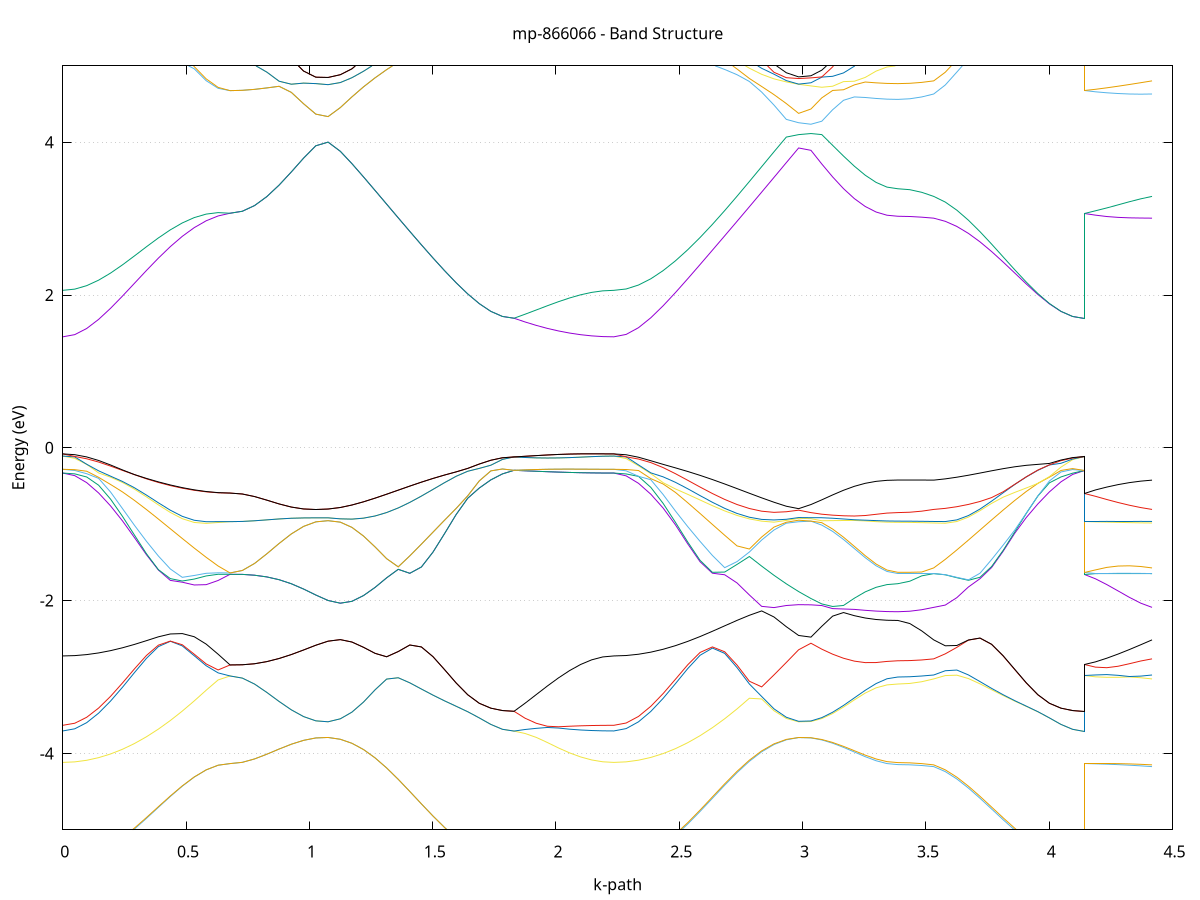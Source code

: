 set title 'mp-866066 - Band Structure'
set xlabel 'k-path'
set ylabel 'Energy (eV)'
set grid y
set yrange [-5:5]
set terminal png size 800,600
set output 'mp-866066_bands_gnuplot.png'
plot '-' using 1:2 with lines notitle, '-' using 1:2 with lines notitle, '-' using 1:2 with lines notitle, '-' using 1:2 with lines notitle, '-' using 1:2 with lines notitle, '-' using 1:2 with lines notitle, '-' using 1:2 with lines notitle, '-' using 1:2 with lines notitle, '-' using 1:2 with lines notitle, '-' using 1:2 with lines notitle, '-' using 1:2 with lines notitle, '-' using 1:2 with lines notitle, '-' using 1:2 with lines notitle, '-' using 1:2 with lines notitle, '-' using 1:2 with lines notitle, '-' using 1:2 with lines notitle, '-' using 1:2 with lines notitle, '-' using 1:2 with lines notitle, '-' using 1:2 with lines notitle, '-' using 1:2 with lines notitle, '-' using 1:2 with lines notitle, '-' using 1:2 with lines notitle, '-' using 1:2 with lines notitle, '-' using 1:2 with lines notitle, '-' using 1:2 with lines notitle, '-' using 1:2 with lines notitle, '-' using 1:2 with lines notitle, '-' using 1:2 with lines notitle, '-' using 1:2 with lines notitle, '-' using 1:2 with lines notitle, '-' using 1:2 with lines notitle, '-' using 1:2 with lines notitle, '-' using 1:2 with lines notitle, '-' using 1:2 with lines notitle, '-' using 1:2 with lines notitle, '-' using 1:2 with lines notitle, '-' using 1:2 with lines notitle, '-' using 1:2 with lines notitle, '-' using 1:2 with lines notitle, '-' using 1:2 with lines notitle, '-' using 1:2 with lines notitle, '-' using 1:2 with lines notitle, '-' using 1:2 with lines notitle, '-' using 1:2 with lines notitle, '-' using 1:2 with lines notitle, '-' using 1:2 with lines notitle, '-' using 1:2 with lines notitle, '-' using 1:2 with lines notitle, '-' using 1:2 with lines notitle, '-' using 1:2 with lines notitle, '-' using 1:2 with lines notitle, '-' using 1:2 with lines notitle, '-' using 1:2 with lines notitle, '-' using 1:2 with lines notitle, '-' using 1:2 with lines notitle, '-' using 1:2 with lines notitle, '-' using 1:2 with lines notitle, '-' using 1:2 with lines notitle, '-' using 1:2 with lines notitle, '-' using 1:2 with lines notitle, '-' using 1:2 with lines notitle, '-' using 1:2 with lines notitle, '-' using 1:2 with lines notitle, '-' using 1:2 with lines notitle
0.000000 -14.363296
0.048455 -14.357796
0.096909 -14.341096
0.145364 -14.313496
0.193818 -14.275096
0.242273 -14.226096
0.290727 -14.166896
0.339182 -14.097896
0.387636 -14.019896
0.436091 -13.933696
0.484545 -13.840996
0.533000 -13.744196
0.581454 -13.647996
0.629909 -13.562396
0.678364 -13.507296
0.678364 -13.507296
0.728036 -13.501596
0.777709 -13.484596
0.827382 -13.456396
0.877055 -13.417296
0.926728 -13.367396
0.976401 -13.307696
1.026074 -13.240596
1.075747 -13.210096
1.125420 -13.291696
1.125420 -13.291696
1.172382 -13.387696
1.219344 -13.488996
1.266306 -13.591196
1.313268 -13.691196
1.360231 -13.786896
1.407193 -13.876696
1.454155 -13.959396
1.501117 -14.034096
1.548080 -14.099996
1.595042 -14.156496
1.642004 -14.203296
1.688966 -14.240096
1.735929 -14.266396
1.782891 -14.282296
1.829853 -14.287596
1.829853 -14.287596
1.874824 -14.300996
1.919794 -14.313896
1.964764 -14.325896
2.009735 -14.336596
2.054705 -14.345896
2.099676 -14.353396
2.144646 -14.358796
2.189617 -14.362196
2.234587 -14.363296
2.234587 -14.363296
2.284542 -14.357196
2.334496 -14.338996
2.384451 -14.308696
2.434405 -14.266696
2.484360 -14.212996
2.534314 -14.148296
2.584269 -14.072896
2.634223 -13.987696
2.684178 -13.893396
2.734133 -13.791296
2.784087 -13.682996
2.834042 -13.570496
2.883996 -13.456496
2.933951 -13.344796
2.983905 -13.240196
3.033860 -13.254596
3.033860 -13.254596
3.077887 -13.319396
3.121914 -13.376196
3.165941 -13.424696
3.209968 -13.464796
3.253995 -13.496096
3.298022 -13.518496
3.342049 -13.531996
3.386077 -13.536596
3.386077 -13.536596
3.434610 -13.538796
3.483143 -13.545296
3.531676 -13.555696
3.531676 -13.555696
3.578604 -13.621496
3.625531 -13.705596
3.672459 -13.794096
3.719386 -13.880396
3.766314 -13.961396
3.813241 -14.035196
3.860169 -14.100596
3.907096 -14.156896
3.954024 -14.203496
4.000951 -14.240196
4.047878 -14.266496
4.094806 -14.282296
4.141733 -14.287596
4.141733 -13.507296
4.187621 -13.508596
4.233508 -13.512296
4.279395 -13.518596
4.325282 -13.527996
4.371169 -13.540396
4.417056 -13.555696
e
0.000000 -14.208796
0.048455 -14.203596
0.096909 -14.187696
0.145364 -14.161496
0.193818 -14.124896
0.242273 -14.078396
0.290727 -14.022396
0.339182 -13.957296
0.387636 -13.884096
0.436091 -13.804096
0.484545 -13.719496
0.533000 -13.634396
0.581454 -13.557496
0.629909 -13.506696
0.678364 -13.507296
0.678364 -13.507296
0.728036 -13.501596
0.777709 -13.484596
0.827382 -13.456396
0.877055 -13.417296
0.926728 -13.367396
0.976401 -13.307696
1.026074 -13.240596
1.075747 -13.210096
1.125420 -13.291696
1.125420 -13.291696
1.172382 -13.387696
1.219344 -13.488996
1.266306 -13.591196
1.313268 -13.691196
1.360231 -13.786896
1.407193 -13.876696
1.454155 -13.959396
1.501117 -14.034096
1.548080 -14.099996
1.595042 -14.156496
1.642004 -14.203296
1.688966 -14.240096
1.735929 -14.266396
1.782891 -14.282296
1.829853 -14.287596
1.829853 -14.287596
1.874824 -14.274196
1.919794 -14.261096
1.964764 -14.248696
2.009735 -14.237396
2.054705 -14.227596
2.099676 -14.219596
2.144646 -14.213696
2.189617 -14.210096
2.234587 -14.208796
2.234587 -14.208796
2.284542 -14.202896
2.334496 -14.185196
2.384451 -14.155896
2.434405 -14.115096
2.484360 -14.063196
2.534314 -14.000596
2.584269 -13.927996
2.634223 -13.846196
2.684178 -13.756196
2.734133 -13.659496
2.784087 -13.557896
2.834042 -13.454096
2.883996 -13.351396
2.933951 -13.254496
2.983905 -13.171896
3.033860 -13.190296
3.033860 -13.190296
3.077887 -13.253996
3.121914 -13.309796
3.165941 -13.357496
3.209968 -13.396896
3.253995 -13.427696
3.298022 -13.449796
3.342049 -13.463096
3.386077 -13.467496
3.386077 -13.467496
3.434610 -13.474796
3.483143 -13.495196
3.531676 -13.526096
3.531676 -13.526096
3.578604 -13.606196
3.625531 -13.697196
3.672459 -13.789296
3.719386 -13.877596
3.766314 -13.959796
3.813241 -14.034196
3.860169 -14.100096
3.907096 -14.156596
3.954024 -14.203396
4.000951 -14.240096
4.047878 -14.266496
4.094806 -14.282296
4.141733 -14.287596
4.141733 -13.507296
4.187621 -13.507796
4.233508 -13.509796
4.279395 -13.512796
4.325282 -13.516596
4.371169 -13.520996
4.417056 -13.526096
e
0.000000 -11.754496
0.048455 -11.766796
0.096909 -11.802796
0.145364 -11.860996
0.193818 -11.939496
0.242273 -12.035296
0.290727 -12.145396
0.339182 -12.266296
0.387636 -12.394596
0.436091 -12.526396
0.484545 -12.657396
0.533000 -12.781796
0.581454 -12.889696
0.629909 -12.961896
0.678364 -12.972896
0.678364 -12.972896
0.728036 -12.973096
0.777709 -12.974496
0.827382 -12.978796
0.877055 -12.989696
0.926728 -13.011896
0.976401 -13.050296
1.026074 -13.105996
1.075747 -13.135096
1.125420 -13.058196
1.125420 -13.058196
1.172382 -12.967796
1.219344 -12.869696
1.266306 -12.765596
1.313268 -12.656796
1.360231 -12.544896
1.407193 -12.431396
1.454155 -12.318296
1.501117 -12.207896
1.548080 -12.102696
1.595042 -12.005696
1.642004 -11.919996
1.688966 -11.848796
1.735929 -11.795296
1.782891 -11.761796
1.829853 -11.748796
1.829853 -11.748796
1.874824 -11.749796
1.919794 -11.750796
1.964764 -11.751696
2.009735 -11.752496
2.054705 -11.753196
2.099676 -11.753796
2.144646 -11.754196
2.189617 -11.754496
2.234587 -11.754496
2.234587 -11.754496
2.284542 -11.767996
2.334496 -11.807196
2.384451 -11.869396
2.434405 -11.951196
2.484360 -12.048496
2.534314 -12.157396
2.584269 -12.274096
2.634223 -12.395196
2.684178 -12.517896
2.734133 -12.639596
2.784087 -12.758196
2.834042 -12.872096
2.883996 -12.979696
2.933951 -13.079996
2.983905 -13.168996
3.033860 -13.148396
3.033860 -13.148396
3.077887 -13.082596
3.121914 -13.033896
3.165941 -13.012096
3.209968 -13.004196
3.253995 -13.001696
3.298022 -13.001596
3.342049 -13.002296
3.386077 -13.002596
3.386077 -13.002596
3.434610 -12.998396
3.483143 -12.986096
3.531676 -12.966196
3.531676 -12.966196
3.578604 -12.881596
3.625531 -12.769496
3.672459 -12.644596
3.719386 -12.514696
3.766314 -12.384796
3.813241 -12.258696
3.860169 -12.139996
3.907096 -12.031896
3.954024 -11.937596
4.000951 -11.859896
4.047878 -11.801396
4.094806 -11.763996
4.141733 -11.748796
4.141733 -12.972896
4.187621 -12.980696
4.233508 -12.985596
4.279395 -12.986996
4.325282 -12.984296
4.371169 -12.977396
4.417056 -12.966196
e
0.000000 -11.754496
0.048455 -11.759096
0.096909 -11.786996
0.145364 -11.839896
0.193818 -11.911796
0.242273 -12.000096
0.290727 -12.102196
0.339182 -12.215196
0.387636 -12.335996
0.436091 -12.461296
0.484545 -12.587696
0.533000 -12.710896
0.581454 -12.825096
0.629909 -12.919196
0.678364 -12.972896
0.678364 -12.972896
0.728036 -12.973096
0.777709 -12.974496
0.827382 -12.978796
0.877055 -12.989696
0.926728 -13.011896
0.976401 -13.050296
1.026074 -13.105996
1.075747 -13.135096
1.125420 -13.058196
1.125420 -13.058196
1.172382 -12.967796
1.219344 -12.869696
1.266306 -12.765596
1.313268 -12.656796
1.360231 -12.544896
1.407193 -12.431396
1.454155 -12.318296
1.501117 -12.207896
1.548080 -12.102696
1.595042 -12.005696
1.642004 -11.919996
1.688966 -11.848796
1.735929 -11.795296
1.782891 -11.761796
1.829853 -11.748796
1.829853 -11.748796
1.874824 -11.749796
1.919794 -11.750796
1.964764 -11.751696
2.009735 -11.752496
2.054705 -11.753196
2.099676 -11.753796
2.144646 -11.754196
2.189617 -11.754496
2.234587 -11.754496
2.234587 -11.754496
2.284542 -11.759496
2.334496 -11.790796
2.384451 -11.848596
2.434405 -11.925496
2.484360 -12.017996
2.534314 -12.122196
2.584269 -12.234396
2.634223 -12.351496
2.684178 -12.470396
2.734133 -12.588796
2.784087 -12.704396
2.834042 -12.815596
2.883996 -12.920896
2.933951 -13.019096
2.983905 -13.109096
3.033860 -13.100296
3.033860 -13.100296
3.077887 -13.056196
3.121914 -13.026396
3.165941 -12.997796
3.209968 -12.976996
3.253995 -12.965196
3.298022 -12.959196
3.342049 -12.956596
3.386077 -12.955796
3.386077 -12.955796
3.434610 -12.948996
3.483143 -12.929696
3.531676 -12.900796
3.531676 -12.900796
3.578604 -12.806996
3.625531 -12.693496
3.672459 -12.571096
3.719386 -12.445896
3.766314 -12.321996
3.813241 -12.202896
3.860169 -12.091796
3.907096 -11.991596
3.954024 -11.905496
4.000951 -11.836096
4.047878 -11.785696
4.094806 -11.756696
4.141733 -11.748796
4.141733 -12.972896
4.187621 -12.962996
4.233508 -12.951596
4.279395 -12.939296
4.325282 -12.926496
4.371169 -12.913596
4.417056 -12.900796
e
0.000000 -11.742896
0.048455 -11.753396
0.096909 -11.769996
0.145364 -11.789096
0.193818 -11.813496
0.242273 -11.841896
0.290727 -11.872396
0.339182 -11.903396
0.387636 -11.933296
0.436091 -11.960596
0.484545 -11.984396
0.533000 -12.003596
0.581454 -12.017496
0.629909 -12.025796
0.678364 -12.027996
0.678364 -12.027996
0.728036 -12.039096
0.777709 -12.070496
0.827382 -12.117596
0.877055 -12.172796
0.926728 -12.226596
0.976401 -12.269596
1.026074 -12.294396
1.075747 -12.298596
1.125420 -12.284096
1.125420 -12.284096
1.172382 -12.256596
1.219344 -12.219296
1.266306 -12.175096
1.313268 -12.126496
1.360231 -12.075596
1.407193 -12.024196
1.454155 -11.973796
1.501117 -11.925996
1.548080 -11.881896
1.595042 -11.842596
1.642004 -11.809196
1.688966 -11.782396
1.735929 -11.762796
1.782891 -11.751096
1.829853 -11.748796
1.829853 -11.748796
1.874824 -11.747796
1.919794 -11.746796
1.964764 -11.745896
2.009735 -11.744996
2.054705 -11.744296
2.099676 -11.743696
2.144646 -11.743196
2.189617 -11.742996
2.234587 -11.742896
2.234587 -11.742896
2.284542 -11.754996
2.334496 -11.773996
2.384451 -11.797596
2.434405 -11.829396
2.484360 -11.868596
2.534314 -11.913796
2.584269 -11.963996
2.634223 -12.017496
2.684178 -12.072596
2.734133 -12.127396
2.784087 -12.179696
2.834042 -12.226696
2.883996 -12.265296
2.933951 -12.291496
2.983905 -12.300896
3.033860 -12.300396
3.033860 -12.300396
3.077887 -12.288096
3.121914 -12.260596
3.165941 -12.220796
3.209968 -12.174596
3.253995 -12.128996
3.298022 -12.090896
3.342049 -12.065696
3.386077 -12.056796
3.386077 -12.056796
3.434610 -12.055996
3.483143 -12.053296
3.531676 -12.048996
3.531676 -12.048996
3.578604 -12.039096
3.625531 -12.023496
3.672459 -12.002596
3.719386 -11.977296
3.766314 -11.948396
3.813241 -11.916896
3.860169 -11.884096
3.907096 -11.851696
3.954024 -11.821096
4.000951 -11.793996
4.047878 -11.772096
4.094806 -11.756196
4.141733 -11.748796
4.141733 -12.027996
4.187621 -12.032996
4.233508 -12.037496
4.279395 -12.041496
4.325282 -12.044896
4.371169 -12.047396
4.417056 -12.048996
e
0.000000 -11.742896
0.048455 -11.746896
0.096909 -11.758796
0.145364 -11.777796
0.193818 -11.802496
0.242273 -11.831196
0.290727 -11.862296
0.339182 -11.894096
0.387636 -11.924896
0.436091 -11.953296
0.484545 -11.978396
0.533000 -11.998996
0.581454 -12.014396
0.629909 -12.024196
0.678364 -12.027996
0.678364 -12.027996
0.728036 -12.039096
0.777709 -12.070496
0.827382 -12.117596
0.877055 -12.172796
0.926728 -12.226596
0.976401 -12.269596
1.026074 -12.294396
1.075747 -12.298596
1.125420 -12.284096
1.125420 -12.284096
1.172382 -12.256596
1.219344 -12.219296
1.266306 -12.175096
1.313268 -12.126496
1.360231 -12.075596
1.407193 -12.024196
1.454155 -11.973796
1.501117 -11.925996
1.548080 -11.881896
1.595042 -11.842596
1.642004 -11.809196
1.688966 -11.782396
1.735929 -11.762796
1.782891 -11.751096
1.829853 -11.748796
1.829853 -11.748796
1.874824 -11.747796
1.919794 -11.746796
1.964764 -11.745896
2.009735 -11.744996
2.054705 -11.744296
2.099676 -11.743696
2.144646 -11.743196
2.189617 -11.742996
2.234587 -11.742896
2.234587 -11.742896
2.284542 -11.747096
2.334496 -11.759596
2.384451 -11.780396
2.434405 -11.809096
2.484360 -11.844996
2.534314 -11.887296
2.584269 -11.934696
2.634223 -11.985996
2.684178 -12.039696
2.734133 -12.093896
2.784087 -12.146896
2.834042 -12.196396
2.883996 -12.239896
2.933951 -12.274196
2.983905 -12.295696
3.033860 -12.289896
3.033860 -12.289896
3.077887 -12.262496
3.121914 -12.221096
3.165941 -12.170996
3.209968 -12.118696
3.253995 -12.070696
3.298022 -12.032396
3.342049 -12.007796
3.386077 -11.999396
3.386077 -11.999396
3.434610 -11.999296
3.483143 -11.999296
3.531676 -11.999096
3.531676 -11.999096
3.578604 -11.989496
3.625531 -11.974496
3.672459 -11.954796
3.719386 -11.931096
3.766314 -11.904296
3.813241 -11.875696
3.860169 -11.846496
3.907096 -11.818296
3.954024 -11.792996
4.000951 -11.771996
4.047878 -11.756896
4.094806 -11.748896
4.141733 -11.748796
4.141733 -12.027996
4.187621 -12.022896
4.233508 -12.017696
4.279395 -12.012496
4.325282 -12.007596
4.371169 -12.003096
4.417056 -11.999096
e
0.000000 -7.986496
0.048455 -7.976496
0.096909 -7.947096
0.145364 -7.899696
0.193818 -7.837096
0.242273 -7.762796
0.290727 -7.681296
0.339182 -7.597796
0.387636 -7.517696
0.436091 -7.445696
0.484545 -7.385196
0.533000 -7.338096
0.581454 -7.304496
0.629909 -7.283496
0.678364 -7.274396
0.678364 -7.274396
0.728036 -7.252196
0.777709 -7.187296
0.827382 -7.083996
0.877055 -6.948896
0.926728 -6.790696
0.976401 -6.619596
1.026074 -6.447396
1.075747 -6.373796
1.125420 -6.528296
1.125420 -6.528296
1.172382 -6.674596
1.219344 -6.817296
1.266306 -6.955296
1.313268 -7.087796
1.360231 -7.214196
1.407193 -7.333996
1.454155 -7.446496
1.501117 -7.550896
1.548080 -7.646496
1.595042 -7.731796
1.642004 -7.805396
1.688966 -7.865596
1.735929 -7.910296
1.782891 -7.937896
1.829853 -7.947296
1.829853 -7.947296
1.874824 -7.954196
1.919794 -7.960796
1.964764 -7.966996
2.009735 -7.972596
2.054705 -7.977396
2.099676 -7.981296
2.144646 -7.984196
2.189617 -7.985896
2.234587 -7.986496
2.234587 -7.986496
2.284542 -7.975496
2.334496 -7.942996
2.384451 -7.890896
2.434405 -7.821396
2.484360 -7.737096
2.534314 -7.640296
2.584269 -7.532896
2.634223 -7.416196
2.684178 -7.291196
2.734133 -7.158696
2.784087 -7.019196
2.834042 -6.873396
2.883996 -6.721796
2.933951 -6.565596
2.983905 -6.405796
3.033860 -6.454196
3.033860 -6.454196
3.077887 -6.610696
3.121914 -6.766696
3.165941 -6.914296
3.209968 -7.046196
3.253995 -7.156096
3.298022 -7.238796
3.342049 -7.290096
3.386077 -7.307496
3.386077 -7.307496
3.434610 -7.307696
3.483143 -7.308296
3.531676 -7.309496
3.531676 -7.309496
3.578604 -7.326696
3.625531 -7.355696
3.672459 -7.397496
3.719386 -7.451796
3.766314 -7.516996
3.813241 -7.589996
3.860169 -7.666396
3.907096 -7.740996
3.954024 -7.809296
4.000951 -7.866996
4.047878 -7.910696
4.094806 -7.937996
4.141733 -7.947296
4.141733 -7.274396
4.187621 -7.280296
4.233508 -7.286396
4.279395 -7.292496
4.325282 -7.298396
4.371169 -7.304096
4.417056 -7.309496
e
0.000000 -7.906596
0.048455 -7.897496
0.096909 -7.870596
0.145364 -7.827296
0.193818 -7.769796
0.242273 -7.701396
0.290727 -7.626296
0.339182 -7.549396
0.387636 -7.476096
0.436091 -7.410996
0.484545 -7.357596
0.533000 -7.317396
0.581454 -7.290696
0.629909 -7.276696
0.678364 -7.274396
0.678364 -7.274396
0.728036 -7.252196
0.777709 -7.187296
0.827382 -7.083996
0.877055 -6.948896
0.926728 -6.790696
0.976401 -6.619596
1.026074 -6.447396
1.075747 -6.373796
1.125420 -6.528296
1.125420 -6.528296
1.172382 -6.674596
1.219344 -6.817296
1.266306 -6.955296
1.313268 -7.087796
1.360231 -7.214196
1.407193 -7.333996
1.454155 -7.446496
1.501117 -7.550896
1.548080 -7.646496
1.595042 -7.731796
1.642004 -7.805396
1.688966 -7.865596
1.735929 -7.910296
1.782891 -7.937896
1.829853 -7.947296
1.829853 -7.947296
1.874824 -7.940296
1.919794 -7.933496
1.964764 -7.927096
2.009735 -7.921296
2.054705 -7.916296
2.099676 -7.912096
2.144646 -7.909096
2.189617 -7.907196
2.234587 -7.906596
2.234587 -7.906596
2.284542 -7.896496
2.334496 -7.866696
2.384451 -7.818396
2.434405 -7.753496
2.484360 -7.673896
2.534314 -7.581396
2.584269 -7.477596
2.634223 -7.363796
2.684178 -7.240796
2.734133 -7.109796
2.784087 -6.971396
2.834042 -6.826396
2.883996 -6.675896
2.933951 -6.520896
2.983905 -6.362696
3.033860 -6.405096
3.033860 -6.405096
3.077887 -6.553596
3.121914 -6.703596
3.165941 -6.847096
3.209968 -6.976396
3.253995 -7.084896
3.298022 -7.166896
3.342049 -7.218096
3.386077 -7.235396
3.386077 -7.235396
3.434610 -7.237096
3.483143 -7.242096
3.531676 -7.250396
3.531676 -7.250396
3.578604 -7.271796
3.625531 -7.306496
3.672459 -7.354996
3.719386 -7.416696
3.766314 -7.489596
3.813241 -7.569896
3.860169 -7.652496
3.907096 -7.732396
3.954024 -7.804596
4.000951 -7.864896
4.047878 -7.909996
4.094806 -7.937896
4.141733 -7.947296
4.141733 -7.274396
4.187621 -7.268596
4.233508 -7.263296
4.279395 -7.258696
4.325282 -7.254796
4.371169 -7.251996
4.417056 -7.250396
e
0.000000 -5.454396
0.048455 -5.465696
0.096909 -5.496596
0.145364 -5.539496
0.193818 -5.585696
0.242273 -5.626996
0.290727 -5.656596
0.339182 -5.669496
0.387636 -5.662396
0.436091 -5.634696
0.484545 -5.589196
0.533000 -5.532996
0.581454 -5.477096
0.629909 -5.435096
0.678364 -5.418496
0.678364 -5.418496
0.728036 -5.443696
0.777709 -5.514596
0.827382 -5.620596
0.877055 -5.750696
0.926728 -5.895996
0.976401 -6.049996
1.026074 -6.207396
1.075747 -6.277296
1.125420 -6.138396
1.125420 -6.138396
1.172382 -6.029596
1.219344 -5.946896
1.266306 -5.887096
1.313268 -5.844096
1.360231 -5.810896
1.407193 -5.781296
1.454155 -5.750596
1.501117 -5.715496
1.548080 -5.674696
1.595042 -5.628296
1.642004 -5.578296
1.688966 -5.528596
1.735929 -5.485096
1.782891 -5.454796
1.829853 -5.443596
1.829853 -5.443596
1.874824 -5.445296
1.919794 -5.446996
1.964764 -5.448696
2.009735 -5.450296
2.054705 -5.451696
2.099676 -5.452896
2.144646 -5.453696
2.189617 -5.454196
2.234587 -5.454396
2.234587 -5.454396
2.284542 -5.467096
2.334496 -5.501896
2.384451 -5.550896
2.434405 -5.605296
2.484360 -5.658596
2.534314 -5.706496
2.584269 -5.747296
2.634223 -5.781596
2.684178 -5.811896
2.734133 -5.842696
2.784087 -5.880796
2.834042 -5.935596
2.883996 -6.021996
2.933951 -6.139996
2.983905 -6.286596
3.033860 -6.244296
3.033860 -6.244296
3.077887 -6.102296
3.121914 -5.962696
3.165941 -5.828496
3.209968 -5.703396
3.253995 -5.592696
3.298022 -5.503196
3.342049 -5.442696
3.386077 -5.418896
3.386077 -5.418896
3.434610 -5.421096
3.483143 -5.427496
3.531676 -5.438296
3.531676 -5.438296
3.578604 -5.481096
3.625531 -5.536596
3.672459 -5.591596
3.719386 -5.635396
3.766314 -5.661396
3.813241 -5.667096
3.860169 -5.653096
3.907096 -5.622596
3.954024 -5.580696
4.000951 -5.533796
4.047878 -5.489796
4.094806 -5.457396
4.141733 -5.443596
4.141733 -5.418496
4.187621 -5.419296
4.233508 -5.421196
4.279395 -5.423996
4.325282 -5.427896
4.371169 -5.432696
4.417056 -5.438296
e
0.000000 -5.454396
0.048455 -5.447796
0.096909 -5.478096
0.145364 -5.520696
0.193818 -5.566996
0.242273 -5.608796
0.290727 -5.639496
0.339182 -5.653896
0.387636 -5.648496
0.436091 -5.622696
0.484545 -5.579196
0.533000 -5.525096
0.581454 -5.471596
0.629909 -5.432196
0.678364 -5.418496
0.678364 -5.418496
0.728036 -5.443696
0.777709 -5.514596
0.827382 -5.620596
0.877055 -5.750696
0.926728 -5.895996
0.976401 -6.049996
1.026074 -6.207396
1.075747 -6.277296
1.125420 -6.138396
1.125420 -6.138396
1.172382 -6.029596
1.219344 -5.946896
1.266306 -5.887096
1.313268 -5.844096
1.360231 -5.810896
1.407193 -5.781296
1.454155 -5.750596
1.501117 -5.715496
1.548080 -5.674696
1.595042 -5.628296
1.642004 -5.578296
1.688966 -5.528596
1.735929 -5.485096
1.782891 -5.454796
1.829853 -5.443596
1.829853 -5.443596
1.874824 -5.445296
1.919794 -5.446996
1.964764 -5.448696
2.009735 -5.450296
2.054705 -5.451696
2.099676 -5.452896
2.144646 -5.453696
2.189617 -5.454196
2.234587 -5.454396
2.234587 -5.454396
2.284542 -5.448596
2.334496 -5.481596
2.384451 -5.528396
2.434405 -5.580996
2.484360 -5.632896
2.534314 -5.680196
2.584269 -5.721296
2.634223 -5.756996
2.684178 -5.789996
2.734133 -5.825496
2.784087 -5.870196
2.834042 -5.931296
2.883996 -6.009596
2.933951 -6.114796
2.983905 -6.248596
3.033860 -6.203296
3.033860 -6.203296
3.077887 -6.063596
3.121914 -5.926896
3.165941 -5.796196
3.209968 -5.675596
3.253995 -5.570196
3.298022 -5.487196
3.342049 -5.434396
3.386077 -5.418496
3.386077 -5.418496
3.434610 -5.420796
3.483143 -5.427496
3.531676 -5.437996
3.531676 -5.437996
3.578604 -5.480496
3.625531 -5.533896
3.672459 -5.585696
3.719386 -5.625796
3.766314 -5.648296
3.813241 -5.651096
3.860169 -5.635296
3.907096 -5.604396
3.954024 -5.563396
4.000951 -5.518996
4.047878 -5.478896
4.094806 -5.451596
4.141733 -5.443596
4.141733 -5.418496
4.187621 -5.418796
4.233508 -5.420296
4.279395 -5.422896
4.325282 -5.426696
4.371169 -5.431796
4.417056 -5.437996
e
0.000000 -5.436596
0.048455 -5.439496
0.096909 -5.396196
0.145364 -5.325996
0.193818 -5.232096
0.242273 -5.118496
0.290727 -4.989596
0.339182 -4.850496
0.387636 -4.706596
0.436091 -4.563896
0.484545 -4.429296
0.533000 -4.310396
0.581454 -4.215996
0.629909 -4.154996
0.678364 -4.133596
0.678364 -4.133596
0.728036 -4.117196
0.777709 -4.072496
0.827382 -4.010596
0.877055 -3.942996
0.926728 -3.879896
0.976401 -3.829296
1.026074 -3.797896
1.075747 -3.791596
1.125420 -3.815196
1.125420 -3.815196
1.172382 -3.867596
1.219344 -3.949496
1.266306 -4.058696
1.313268 -4.190696
1.360231 -4.339596
1.407193 -4.498596
1.454155 -4.660896
1.501117 -4.819896
1.548080 -4.969796
1.595042 -5.105396
1.642004 -5.222296
1.688966 -5.316896
1.735929 -5.386396
1.782891 -5.428896
1.829853 -5.443596
1.829853 -5.443596
1.874824 -5.441996
1.919794 -5.440596
1.964764 -5.439396
2.009735 -5.438396
2.054705 -5.437696
2.099676 -5.437096
2.144646 -5.436796
2.189617 -5.436596
2.234587 -5.436596
2.234587 -5.436596
2.284542 -5.438096
2.334496 -5.389796
2.384451 -5.310996
2.434405 -5.204596
2.484360 -5.074096
2.534314 -4.923996
2.584269 -4.759896
2.634223 -4.588196
2.684178 -4.416296
2.734133 -4.251996
2.784087 -4.103796
2.834042 -3.979096
2.883996 -3.884096
2.933951 -3.822096
2.983905 -3.793296
3.033860 -3.797396
3.033860 -3.797396
3.077887 -3.823996
3.121914 -3.866796
3.165941 -3.921296
3.209968 -3.982096
3.253995 -4.042996
3.298022 -4.096296
3.342049 -4.133296
3.386077 -4.146696
3.386077 -4.146696
3.434610 -4.149696
3.483143 -4.158496
3.531676 -4.173096
3.531676 -4.173096
3.578604 -4.238696
3.625531 -4.335196
3.672459 -4.454196
3.719386 -4.587496
3.766314 -4.727796
3.813241 -4.868496
3.860169 -5.003896
3.907096 -5.128596
3.954024 -5.237796
4.000951 -5.327096
4.047878 -5.392796
4.094806 -5.432196
4.141733 -5.443596
4.141733 -4.133596
4.187621 -4.136696
4.233508 -4.141296
4.279395 -4.147296
4.325282 -4.154696
4.371169 -4.163296
4.417056 -4.173096
e
0.000000 -5.436596
0.048455 -5.421996
0.096909 -5.378996
0.145364 -5.309596
0.193818 -5.216796
0.242273 -5.104496
0.290727 -4.977196
0.339182 -4.839796
0.387636 -4.697896
0.436091 -4.557396
0.484545 -4.425096
0.533000 -4.308396
0.581454 -4.215596
0.629909 -4.154696
0.678364 -4.133596
0.678364 -4.133596
0.728036 -4.117196
0.777709 -4.072496
0.827382 -4.010596
0.877055 -3.942996
0.926728 -3.879896
0.976401 -3.829296
1.026074 -3.797896
1.075747 -3.791596
1.125420 -3.815196
1.125420 -3.815196
1.172382 -3.867596
1.219344 -3.949496
1.266306 -4.058696
1.313268 -4.190696
1.360231 -4.339596
1.407193 -4.498596
1.454155 -4.660896
1.501117 -4.819896
1.548080 -4.969796
1.595042 -5.105396
1.642004 -5.222296
1.688966 -5.316896
1.735929 -5.386396
1.782891 -5.428896
1.829853 -5.443596
1.829853 -5.443596
1.874824 -5.441996
1.919794 -5.440596
1.964764 -5.439396
2.009735 -5.438396
2.054705 -5.437696
2.099676 -5.437096
2.144646 -5.436796
2.189617 -5.436596
2.234587 -5.436596
2.234587 -5.436596
2.284542 -5.420396
2.334496 -5.372496
2.384451 -5.294196
2.434405 -5.187996
2.484360 -5.057196
2.534314 -4.906596
2.584269 -4.741896
2.634223 -4.569996
2.684178 -4.398296
2.734133 -4.235196
2.784087 -4.088896
2.834042 -3.966996
2.883996 -3.875196
2.933951 -3.816896
2.983905 -3.791896
3.033860 -3.794996
3.033860 -3.794996
3.077887 -3.818096
3.121914 -3.857396
3.165941 -3.908196
3.209968 -3.965396
3.253995 -4.022696
3.298022 -4.072996
3.342049 -4.107896
3.386077 -4.120496
3.386077 -4.120496
3.434610 -4.123896
3.483143 -4.133896
3.531676 -4.150296
3.531676 -4.150296
3.578604 -4.215496
3.625531 -4.311296
3.672459 -4.429496
3.719386 -4.562196
3.766314 -4.702296
3.813241 -4.843296
3.860169 -4.979596
3.907096 -5.105996
3.954024 -5.217996
4.000951 -5.310996
4.047878 -5.381496
4.094806 -5.426396
4.141733 -5.443596
4.141733 -4.133596
4.187621 -4.132096
4.233508 -4.132296
4.279395 -4.134096
4.325282 -4.137696
4.371169 -4.143096
4.417056 -4.150296
e
0.000000 -4.118096
0.048455 -4.111196
0.096909 -4.090396
0.145364 -4.055796
0.193818 -4.007496
0.242273 -3.945696
0.290727 -3.870596
0.339182 -3.782596
0.387636 -3.682096
0.436091 -3.569696
0.484545 -3.446296
0.533000 -3.313196
0.581454 -3.173096
0.629909 -3.038496
0.678364 -2.986496
0.678364 -2.986496
0.728036 -3.014296
0.777709 -3.092596
0.827382 -3.201896
0.877055 -3.319996
0.926728 -3.429796
0.976401 -3.518196
1.026074 -3.573896
1.075747 -3.586296
1.125420 -3.547396
1.125420 -3.547396
1.172382 -3.460296
1.219344 -3.328596
1.266306 -3.168096
1.313268 -3.027196
1.360231 -3.009796
1.407193 -3.076396
1.454155 -3.157496
1.501117 -3.237296
1.548080 -3.312296
1.595042 -3.382996
1.642004 -3.454496
1.688966 -3.535696
1.735929 -3.620996
1.782891 -3.684696
1.829853 -3.707896
1.829853 -3.707896
1.874824 -3.739796
1.919794 -3.790396
1.964764 -3.857496
2.009735 -3.928396
2.054705 -3.992996
2.099676 -4.046296
2.144646 -4.085796
2.189617 -4.109996
2.234587 -4.118096
2.234587 -4.118096
2.284542 -4.110896
2.334496 -4.089096
2.384451 -4.052996
2.434405 -4.002596
2.484360 -3.938096
2.534314 -3.859896
2.584269 -3.768196
2.634223 -3.663596
2.684178 -3.546496
2.734133 -3.417796
2.784087 -3.278396
2.834042 -3.287396
2.883996 -3.441796
2.933951 -3.542596
2.983905 -3.586896
3.033860 -3.582596
3.033860 -3.582596
3.077887 -3.544096
3.121914 -3.478296
3.165941 -3.393296
3.209968 -3.299496
3.253995 -3.210396
3.298022 -3.141996
3.342049 -3.103496
3.386077 -3.091996
3.386077 -3.091996
3.434610 -3.084396
3.483143 -3.061896
3.531676 -3.025296
3.531676 -3.025296
3.578604 -2.981396
3.625531 -2.976196
3.672459 -3.020496
3.719386 -3.089596
3.766314 -3.166296
3.813241 -3.242596
3.860169 -3.315396
3.907096 -3.384796
3.954024 -3.455496
4.000951 -3.536396
4.047878 -3.621296
4.094806 -3.684796
4.141733 -3.707896
4.141733 -2.986496
4.187621 -2.997896
4.233508 -3.003996
4.279395 -3.004196
4.325282 -2.998796
4.371169 -3.009796
4.417056 -3.025296
e
0.000000 -3.706196
0.048455 -3.678296
0.096909 -3.597796
0.145364 -3.473096
0.193818 -3.314696
0.242273 -3.133596
0.290727 -2.942096
0.339182 -2.756096
0.387636 -2.602596
0.436091 -2.532196
0.484545 -2.592796
0.533000 -2.721996
0.581454 -2.852696
0.629909 -2.946096
0.678364 -2.986496
0.678364 -2.986496
0.728036 -3.014296
0.777709 -3.092596
0.827382 -3.201896
0.877055 -3.319996
0.926728 -3.429796
0.976401 -3.518196
1.026074 -3.573896
1.075747 -3.586296
1.125420 -3.547396
1.125420 -3.547396
1.172382 -3.460296
1.219344 -3.328596
1.266306 -3.168096
1.313268 -3.027196
1.360231 -3.009796
1.407193 -3.076396
1.454155 -3.157496
1.501117 -3.237296
1.548080 -3.312296
1.595042 -3.382996
1.642004 -3.454496
1.688966 -3.535696
1.735929 -3.620996
1.782891 -3.684696
1.829853 -3.707896
1.829853 -3.707896
1.874824 -3.687196
1.919794 -3.672296
1.964764 -3.660696
2.009735 -3.667996
2.054705 -3.683196
2.099676 -3.693696
2.144646 -3.700696
2.189617 -3.704796
2.234587 -3.706196
2.234587 -3.706196
2.284542 -3.675396
2.334496 -3.586996
2.384451 -3.450996
2.434405 -3.279896
2.484360 -3.087296
2.534314 -2.889896
2.584269 -2.715596
2.634223 -2.621596
2.684178 -2.690896
2.734133 -2.877296
2.784087 -3.091296
2.834042 -3.254996
2.883996 -3.416796
2.933951 -3.526996
2.983905 -3.580096
3.033860 -3.575696
3.033860 -3.575696
3.077887 -3.531896
3.121914 -3.461296
3.165941 -3.372196
3.209968 -3.273396
3.253995 -3.174196
3.298022 -3.086096
3.342049 -3.023296
3.386077 -3.000296
3.386077 -3.000296
3.434610 -2.996796
3.483143 -2.987096
3.531676 -2.973896
3.531676 -2.973896
3.578604 -2.917996
3.625531 -2.908996
3.672459 -2.972896
3.719386 -3.060196
3.766314 -3.148696
3.813241 -3.232296
3.860169 -3.309496
3.907096 -3.381496
3.954024 -3.453696
4.000951 -3.535396
4.047878 -3.620896
4.094806 -3.684696
4.141733 -3.707896
4.141733 -2.986496
4.187621 -2.973396
4.233508 -2.968496
4.279395 -2.978196
4.325282 -2.993796
4.371169 -2.988396
4.417056 -2.973896
e
0.000000 -3.632296
0.048455 -3.605296
0.096909 -3.527296
0.145364 -3.406396
0.193818 -3.252696
0.242273 -3.077296
0.290727 -2.893196
0.339182 -2.718296
0.387636 -2.583196
0.436091 -2.529996
0.484545 -2.577796
0.533000 -2.701396
0.581454 -2.828796
0.629909 -2.907796
0.678364 -2.842396
0.678364 -2.842396
0.728036 -2.839996
0.777709 -2.826596
0.827382 -2.798696
0.877055 -2.757896
0.926728 -2.706296
0.976401 -2.646496
1.026074 -2.584096
1.075747 -2.530996
1.125420 -2.510896
1.125420 -2.510896
1.172382 -2.541996
1.219344 -2.610996
1.266306 -2.690296
1.313268 -2.735196
1.360231 -2.666896
1.407193 -2.581096
1.454155 -2.606496
1.501117 -2.733596
1.548080 -2.903396
1.595042 -3.077896
1.642004 -3.232396
1.688966 -3.344396
1.735929 -3.408296
1.782891 -3.439396
1.829853 -3.448896
1.829853 -3.448896
1.874824 -3.540096
1.919794 -3.605696
1.964764 -3.644796
2.009735 -3.651596
2.054705 -3.644496
2.099676 -3.638996
2.144646 -3.635296
2.189617 -3.632996
2.234587 -3.632296
2.234587 -3.632296
2.284542 -3.602396
2.334496 -3.516396
2.384451 -3.383896
2.434405 -3.217096
2.484360 -3.029796
2.534314 -2.839896
2.584269 -2.678596
2.634223 -2.606296
2.684178 -2.669696
2.734133 -2.843696
2.784087 -3.055396
2.834042 -3.129496
2.883996 -2.972596
2.933951 -2.809796
2.983905 -2.643696
3.033860 -2.557896
3.033860 -2.557896
3.077887 -2.635696
3.121914 -2.701596
3.165941 -2.754496
3.209968 -2.792296
3.253995 -2.811696
3.298022 -2.810696
3.342049 -2.796196
3.386077 -2.787596
3.386077 -2.787596
3.434610 -2.785096
3.483143 -2.776996
3.531676 -2.762596
3.531676 -2.762596
3.578604 -2.696896
3.625531 -2.611796
3.672459 -2.517296
3.719386 -2.491596
3.766314 -2.572496
3.813241 -2.724996
3.860169 -2.902796
3.907096 -3.079296
3.954024 -3.233696
4.000951 -3.344996
4.047878 -3.408396
4.094806 -3.439496
4.141733 -3.448896
4.141733 -2.842396
4.187621 -2.870896
4.233508 -2.878196
4.279395 -2.859296
4.325282 -2.826196
4.371169 -2.790696
4.417056 -2.762596
e
0.000000 -2.724396
0.048455 -2.719996
0.096909 -2.706796
0.145364 -2.684996
0.193818 -2.654996
0.242273 -2.617396
0.290727 -2.573396
0.339182 -2.524496
0.387636 -2.474096
0.436091 -2.436796
0.484545 -2.431696
0.533000 -2.472896
0.581454 -2.569496
0.629909 -2.701696
0.678364 -2.842396
0.678364 -2.842396
0.728036 -2.839996
0.777709 -2.826596
0.827382 -2.798696
0.877055 -2.757896
0.926728 -2.706296
0.976401 -2.646496
1.026074 -2.584096
1.075747 -2.530996
1.125420 -2.510896
1.125420 -2.510896
1.172382 -2.541996
1.219344 -2.610996
1.266306 -2.690296
1.313268 -2.735196
1.360231 -2.666896
1.407193 -2.581096
1.454155 -2.606496
1.501117 -2.733596
1.548080 -2.903396
1.595042 -3.077896
1.642004 -3.232396
1.688966 -3.344396
1.735929 -3.408296
1.782891 -3.439396
1.829853 -3.448896
1.829853 -3.448896
1.874824 -3.342696
1.919794 -3.230496
1.964764 -3.118596
2.009735 -3.012496
2.054705 -2.916896
2.099676 -2.836496
2.144646 -2.775496
2.189617 -2.737396
2.234587 -2.724396
2.234587 -2.724396
2.284542 -2.718896
2.334496 -2.702196
2.384451 -2.674896
2.434405 -2.637096
2.484360 -2.589796
2.534314 -2.533796
2.584269 -2.470496
2.634223 -2.401696
2.684178 -2.330096
2.734133 -2.258896
2.784087 -2.192296
2.834042 -2.134996
2.883996 -2.214296
2.933951 -2.341596
2.983905 -2.456396
3.033860 -2.477996
3.033860 -2.477996
3.077887 -2.336096
3.121914 -2.203096
3.165941 -2.156296
3.209968 -2.197396
3.253995 -2.227796
3.298022 -2.247296
3.342049 -2.257096
3.386077 -2.259796
3.386077 -2.259796
3.434610 -2.300196
3.483143 -2.396496
3.531676 -2.514096
3.531676 -2.514096
3.578604 -2.591396
3.625531 -2.587496
3.672459 -2.515796
3.719386 -2.489896
3.766314 -2.571496
3.813241 -2.721696
3.860169 -2.898896
3.907096 -3.075996
3.954024 -3.231496
4.000951 -3.343996
4.047878 -3.408196
4.094806 -3.439396
4.141733 -3.448896
4.141733 -2.842396
4.187621 -2.802096
4.233508 -2.753996
4.279395 -2.699696
4.325282 -2.640596
4.371169 -2.578096
4.417056 -2.514096
e
0.000000 -0.330296
0.048455 -0.364196
0.096909 -0.455496
0.145364 -0.591196
0.193818 -0.760796
0.242273 -0.957496
0.290727 -1.175496
0.339182 -1.399196
0.387636 -1.599096
0.436091 -1.735296
0.484545 -1.758996
0.533000 -1.795296
0.581454 -1.791196
0.629909 -1.736496
0.678364 -1.655896
0.678364 -1.655896
0.728036 -1.656696
0.777709 -1.667696
0.827382 -1.689896
0.877055 -1.726196
0.926728 -1.779296
0.976401 -1.848496
1.026074 -1.926896
1.075747 -1.998496
1.125420 -2.033796
1.125420 -2.033796
1.172382 -2.009396
1.219344 -1.934196
1.266306 -1.827496
1.313268 -1.701796
1.360231 -1.590696
1.407193 -1.642496
1.454155 -1.559996
1.501117 -1.365396
1.548080 -1.122996
1.595042 -0.873496
1.642004 -0.660096
1.688966 -0.526196
1.735929 -0.419296
1.782891 -0.341296
1.829853 -0.294396
1.829853 -0.294396
1.874824 -0.300596
1.919794 -0.306696
1.964764 -0.312496
2.009735 -0.317696
2.054705 -0.322096
2.099676 -0.325696
2.144646 -0.328196
2.189617 -0.329796
2.234587 -0.330296
2.234587 -0.330296
2.284542 -0.366996
2.334496 -0.464396
2.384451 -0.607196
2.434405 -0.787996
2.484360 -1.008096
2.534314 -1.257496
2.584269 -1.491296
2.634223 -1.641396
2.684178 -1.661796
2.734133 -1.768696
2.784087 -1.925896
2.834042 -2.075296
2.883996 -2.091396
2.933951 -2.064196
2.983905 -2.053096
3.033860 -2.055296
3.033860 -2.055296
3.077887 -2.064696
3.121914 -2.104796
3.165941 -2.109796
3.209968 -2.114996
3.253995 -2.127196
3.298022 -2.137196
3.342049 -2.143496
3.386077 -2.145696
3.386077 -2.145696
3.434610 -2.138996
3.483143 -2.119396
3.531676 -2.088496
3.531676 -2.088496
3.578604 -2.058496
3.625531 -1.960896
3.672459 -1.821596
3.719386 -1.713096
3.766314 -1.567596
3.813241 -1.354096
3.860169 -1.118896
3.907096 -0.912296
3.954024 -0.734496
4.000951 -0.576496
4.047878 -0.444896
4.094806 -0.348496
4.141733 -0.294396
4.141733 -1.655896
4.187621 -1.714496
4.233508 -1.790096
4.279395 -1.873396
4.325282 -1.957596
4.371169 -2.033296
4.417056 -2.088496
e
0.000000 -0.330296
0.048455 -0.340896
0.096909 -0.381796
0.145364 -0.489596
0.193818 -0.672096
0.242273 -0.897896
0.290727 -1.142896
0.339182 -1.385996
0.387636 -1.594996
0.436091 -1.712096
0.484545 -1.743496
0.533000 -1.717996
0.581454 -1.677096
0.629909 -1.655096
0.678364 -1.655896
0.678364 -1.655896
0.728036 -1.656696
0.777709 -1.667696
0.827382 -1.689896
0.877055 -1.726196
0.926728 -1.779296
0.976401 -1.848496
1.026074 -1.926896
1.075747 -1.998496
1.125420 -2.033796
1.125420 -2.033796
1.172382 -2.009396
1.219344 -1.934196
1.266306 -1.827496
1.313268 -1.701796
1.360231 -1.590696
1.407193 -1.642496
1.454155 -1.559996
1.501117 -1.365396
1.548080 -1.122996
1.595042 -0.873496
1.642004 -0.660096
1.688966 -0.526196
1.735929 -0.419296
1.782891 -0.341296
1.829853 -0.294396
1.829853 -0.294396
1.874824 -0.300596
1.919794 -0.306696
1.964764 -0.312496
2.009735 -0.317696
2.054705 -0.322096
2.099676 -0.325696
2.144646 -0.328196
2.189617 -0.329796
2.234587 -0.330296
2.234587 -0.330296
2.284542 -0.341896
2.334496 -0.373796
2.384451 -0.517596
2.434405 -0.727196
2.484360 -0.975096
2.534314 -1.233696
2.584269 -1.473096
2.634223 -1.629696
2.684178 -1.626196
2.734133 -1.526196
2.784087 -1.422796
2.834042 -1.548596
2.883996 -1.668796
2.933951 -1.780196
2.983905 -1.881796
3.033860 -1.972796
3.033860 -1.972796
3.077887 -2.043496
3.121914 -2.076996
3.165941 -2.063596
3.209968 -1.968496
3.253995 -1.885696
3.298022 -1.825996
3.342049 -1.790496
3.386077 -1.778796
3.386077 -1.778796
3.434610 -1.746196
3.483143 -1.676096
3.531676 -1.646596
3.531676 -1.646596
3.578604 -1.662096
3.625531 -1.700296
3.672459 -1.733996
3.719386 -1.694496
3.766314 -1.554296
3.813241 -1.342696
3.860169 -1.101996
3.907096 -0.858296
3.954024 -0.631396
4.000951 -0.457996
4.047878 -0.381096
4.094806 -0.332096
4.141733 -0.294396
4.141733 -1.655896
4.187621 -1.646596
4.233508 -1.646096
4.279395 -1.645896
4.325282 -1.645696
4.371169 -1.645796
4.417056 -1.646596
e
0.000000 -0.281096
0.048455 -0.296096
0.096909 -0.338796
0.145364 -0.399896
0.193818 -0.579196
0.242273 -0.796296
0.290727 -1.014796
0.339182 -1.223096
0.387636 -1.416296
0.436091 -1.585796
0.484545 -1.695196
0.533000 -1.671096
0.581454 -1.642496
0.629909 -1.636296
0.678364 -1.637896
0.678364 -1.637896
0.728036 -1.605796
0.777709 -1.513396
0.827382 -1.387396
0.877055 -1.252196
0.926728 -1.127196
0.976401 -1.028596
1.026074 -0.969196
1.075747 -0.953696
1.125420 -0.972896
1.125420 -0.972896
1.172382 -1.041196
1.219344 -1.154396
1.266306 -1.297296
1.313268 -1.451196
1.360231 -1.557896
1.407193 -1.414396
1.454155 -1.260996
1.501117 -1.104296
1.548080 -0.947496
1.595042 -0.793696
1.642004 -0.628196
1.688966 -0.432996
1.735929 -0.301696
1.782891 -0.277096
1.829853 -0.294396
1.829853 -0.294396
1.874824 -0.288796
1.919794 -0.284096
1.964764 -0.280796
2.009735 -0.279096
2.054705 -0.278696
2.099676 -0.279296
2.144646 -0.280196
2.189617 -0.280896
2.234587 -0.281096
2.234587 -0.281096
2.284542 -0.301196
2.334496 -0.372696
2.384451 -0.417496
2.434405 -0.610996
2.484360 -0.827096
2.534314 -1.031796
2.584269 -1.224996
2.634223 -1.408796
2.684178 -1.568596
2.734133 -1.489396
2.784087 -1.364196
2.834042 -1.207096
2.883996 -1.075796
2.933951 -0.986496
2.983905 -0.967596
3.033860 -0.960196
3.033860 -0.960196
3.077887 -1.011596
3.121914 -1.094196
3.165941 -1.199896
3.209968 -1.318596
3.253995 -1.438096
3.298022 -1.543896
3.342049 -1.618196
3.386077 -1.645096
3.386077 -1.645096
3.434610 -1.645096
3.483143 -1.645296
3.531676 -1.645896
3.531676 -1.645896
3.578604 -1.660396
3.625531 -1.695496
3.672459 -1.728196
3.719386 -1.641796
3.766314 -1.462796
3.813241 -1.273796
3.860169 -1.077596
3.907096 -0.854996
3.954024 -0.629696
4.000951 -0.433696
4.047878 -0.315696
4.094806 -0.284596
4.141733 -0.294396
4.141733 -1.637896
4.187621 -1.642896
4.233508 -1.642896
4.279395 -1.642696
4.325282 -1.642896
4.371169 -1.643896
4.417056 -1.645896
e
0.000000 -0.281096
0.048455 -0.285996
0.096909 -0.306296
0.145364 -0.386396
0.193818 -0.479996
0.242273 -0.577896
0.290727 -0.688496
0.339182 -0.807696
0.387636 -0.932296
0.436091 -1.059496
0.484545 -1.186896
0.533000 -1.312296
0.581454 -1.433296
0.629909 -1.546996
0.678364 -1.637896
0.678364 -1.637896
0.728036 -1.605796
0.777709 -1.513396
0.827382 -1.387396
0.877055 -1.252196
0.926728 -1.127196
0.976401 -1.028596
1.026074 -0.969196
1.075747 -0.953696
1.125420 -0.972896
1.125420 -0.972896
1.172382 -1.041196
1.219344 -1.154396
1.266306 -1.297296
1.313268 -1.451196
1.360231 -1.557896
1.407193 -1.414396
1.454155 -1.260996
1.501117 -1.104296
1.548080 -0.947496
1.595042 -0.793696
1.642004 -0.628196
1.688966 -0.432996
1.735929 -0.301696
1.782891 -0.277096
1.829853 -0.294396
1.829853 -0.294396
1.874824 -0.288796
1.919794 -0.284096
1.964764 -0.280796
2.009735 -0.279096
2.054705 -0.278696
2.099676 -0.279296
2.144646 -0.280096
2.189617 -0.280896
2.234587 -0.281096
2.234587 -0.281096
2.284542 -0.283896
2.334496 -0.296996
2.384451 -0.403196
2.434405 -0.473396
2.484360 -0.583596
2.534314 -0.719096
2.584269 -0.859796
2.634223 -1.002796
2.684178 -1.144996
2.734133 -1.283996
2.784087 -1.324696
2.834042 -1.167496
2.883996 -1.037796
2.933951 -0.974296
2.983905 -0.947396
3.033860 -0.959396
3.033860 -0.959396
3.077887 -0.979796
3.121914 -1.063396
3.165941 -1.169996
3.209968 -1.289996
3.253995 -1.411796
3.298022 -1.520996
3.342049 -1.599896
3.386077 -1.629396
3.386077 -1.629396
3.434610 -1.629496
3.483143 -1.625896
3.531676 -1.572196
3.531676 -1.572196
3.578604 -1.460096
3.625531 -1.336496
3.672459 -1.207596
3.719386 -1.076196
3.766314 -0.944596
3.813241 -0.814796
3.860169 -0.689296
3.907096 -0.571396
3.954024 -0.465296
4.000951 -0.383796
4.047878 -0.296296
4.094806 -0.271496
4.141733 -0.294396
4.141733 -1.637896
4.187621 -1.598096
4.233508 -1.565196
4.279395 -1.547596
4.325282 -1.544296
4.371169 -1.553496
4.417056 -1.572196
e
0.000000 -0.107796
0.048455 -0.137596
0.096909 -0.216596
0.145364 -0.328896
0.193818 -0.384496
0.242273 -0.454096
0.290727 -0.541396
0.339182 -0.641496
0.387636 -0.746596
0.436091 -0.846196
0.484545 -0.927696
0.533000 -0.976996
0.581454 -0.988796
0.629909 -0.977496
0.678364 -0.966596
0.678364 -0.966596
0.728036 -0.963496
0.777709 -0.954896
0.827382 -0.943096
0.877055 -0.931096
0.926728 -0.921996
0.976401 -0.917696
1.026074 -0.916296
1.075747 -0.916396
1.125420 -0.929596
1.125420 -0.929596
1.172382 -0.933296
1.219344 -0.920696
1.266306 -0.892196
1.313268 -0.847196
1.360231 -0.786996
1.407193 -0.714096
1.454155 -0.631796
1.501117 -0.544296
1.548080 -0.455896
1.595042 -0.372596
1.642004 -0.306696
1.688966 -0.269296
1.735929 -0.227396
1.782891 -0.151596
1.829853 -0.119296
1.829853 -0.119296
1.874824 -0.126496
1.919794 -0.131496
1.964764 -0.133396
2.009735 -0.132096
2.054705 -0.127996
2.099676 -0.121996
2.144646 -0.115396
2.189617 -0.109996
2.234587 -0.107796
2.234587 -0.107796
2.284542 -0.140896
2.334496 -0.235096
2.384451 -0.337496
2.434405 -0.456296
2.484360 -0.537996
2.534314 -0.608896
2.584269 -0.683096
2.634223 -0.756996
2.684178 -0.825896
2.734133 -0.885196
2.784087 -0.930596
2.834042 -0.959696
2.883996 -0.973296
2.933951 -0.950396
2.983905 -0.922596
3.033860 -0.927396
3.033860 -0.927396
3.077887 -0.954696
3.121914 -0.952896
3.165941 -0.951496
3.209968 -0.950596
3.253995 -0.956996
3.298022 -0.966296
3.342049 -0.972896
3.386077 -0.975296
3.386077 -0.975296
3.434610 -0.976396
3.483143 -0.979396
3.531676 -0.983696
3.531676 -0.983696
3.578604 -0.987196
3.625531 -0.964596
3.672459 -0.906996
3.719386 -0.822496
3.766314 -0.727396
3.813241 -0.646096
3.860169 -0.583796
3.907096 -0.525496
3.954024 -0.465296
4.000951 -0.376696
4.047878 -0.252496
4.094806 -0.154996
4.141733 -0.119296
4.141733 -0.966596
4.187621 -0.969296
4.233508 -0.972496
4.279395 -0.975896
4.325282 -0.979196
4.371169 -0.981996
4.417056 -0.983696
e
0.000000 -0.107796
0.048455 -0.118996
0.096909 -0.215096
0.145364 -0.301196
0.193818 -0.371096
0.242273 -0.440996
0.290727 -0.523196
0.339182 -0.618396
0.387636 -0.719596
0.436091 -0.816496
0.484545 -0.896696
0.533000 -0.948196
0.581454 -0.967196
0.629909 -0.966396
0.678364 -0.966596
0.678364 -0.966596
0.728036 -0.963496
0.777709 -0.954896
0.827382 -0.943096
0.877055 -0.931096
0.926728 -0.921996
0.976401 -0.917696
1.026074 -0.916296
1.075747 -0.916396
1.125420 -0.929596
1.125420 -0.929596
1.172382 -0.933296
1.219344 -0.920696
1.266306 -0.892196
1.313268 -0.847196
1.360231 -0.786996
1.407193 -0.714096
1.454155 -0.631796
1.501117 -0.544296
1.548080 -0.455896
1.595042 -0.372596
1.642004 -0.306696
1.688966 -0.269296
1.735929 -0.227396
1.782891 -0.151596
1.829853 -0.119296
1.829853 -0.119296
1.874824 -0.126496
1.919794 -0.131496
1.964764 -0.133396
2.009735 -0.132096
2.054705 -0.127996
2.099676 -0.121996
2.144646 -0.115396
2.189617 -0.109996
2.234587 -0.107796
2.234587 -0.107796
2.284542 -0.118296
2.334496 -0.223296
2.384451 -0.327596
2.434405 -0.379796
2.484360 -0.451596
2.534314 -0.536096
2.584269 -0.625496
2.634223 -0.712896
2.684178 -0.792496
2.734133 -0.859096
2.784087 -0.908396
2.834042 -0.936996
2.883996 -0.944196
2.933951 -0.935496
2.983905 -0.912996
3.033860 -0.914696
3.033860 -0.914696
3.077887 -0.915096
3.121914 -0.921796
3.165941 -0.931496
3.209968 -0.941496
3.253995 -0.947196
3.298022 -0.952696
3.342049 -0.957596
3.386077 -0.959496
3.386077 -0.959496
3.434610 -0.960196
3.483143 -0.961896
3.531676 -0.964096
3.531676 -0.964096
3.578604 -0.965196
3.625531 -0.943096
3.672459 -0.886796
3.719386 -0.801396
3.766314 -0.698396
3.813241 -0.588596
3.860169 -0.480196
3.907096 -0.381096
3.954024 -0.294496
4.000951 -0.224296
4.047878 -0.202296
4.094806 -0.146896
4.141733 -0.119296
4.141733 -0.966596
4.187621 -0.964496
4.233508 -0.963096
4.279395 -0.962496
4.325282 -0.962496
4.371169 -0.962996
4.417056 -0.964096
e
0.000000 -0.079596
0.048455 -0.112896
0.096909 -0.143396
0.145364 -0.186096
0.193818 -0.239296
0.242273 -0.295896
0.290727 -0.351296
0.339182 -0.406096
0.387636 -0.453496
0.436091 -0.494196
0.484545 -0.528396
0.533000 -0.555896
0.581454 -0.576196
0.629909 -0.588696
0.678364 -0.592296
0.678364 -0.592296
0.728036 -0.604396
0.777709 -0.637896
0.827382 -0.684796
0.877055 -0.734296
0.926728 -0.775396
0.976401 -0.800396
1.026074 -0.807596
1.075747 -0.801196
1.125420 -0.781196
1.125420 -0.781196
1.172382 -0.748796
1.219344 -0.706896
1.266306 -0.658796
1.313268 -0.607196
1.360231 -0.553996
1.407193 -0.500896
1.454155 -0.449496
1.501117 -0.400996
1.548080 -0.356296
1.595042 -0.314896
1.642004 -0.269396
1.688966 -0.212196
1.735929 -0.162496
1.782891 -0.130096
1.829853 -0.119296
1.829853 -0.119296
1.874824 -0.110696
1.919794 -0.101896
1.964764 -0.093596
2.009735 -0.086696
2.054705 -0.081796
2.099676 -0.078996
2.144646 -0.078396
2.189617 -0.078996
2.234587 -0.079596
2.234587 -0.079596
2.284542 -0.117896
2.334496 -0.146796
2.384451 -0.193196
2.434405 -0.258796
2.484360 -0.338496
2.534314 -0.425196
2.584269 -0.513396
2.634223 -0.598196
2.684178 -0.675596
2.734133 -0.742096
2.784087 -0.794396
2.834042 -0.829496
2.883996 -0.844696
2.933951 -0.836896
2.983905 -0.816196
3.033860 -0.847996
3.033860 -0.847996
3.077887 -0.868896
3.121914 -0.881496
3.165941 -0.889596
3.209968 -0.892796
3.253995 -0.886096
3.298022 -0.870196
3.342049 -0.854396
3.386077 -0.847896
3.386077 -0.847896
3.434610 -0.843096
3.483143 -0.829096
3.531676 -0.806396
3.531676 -0.806396
3.578604 -0.792596
3.625531 -0.770796
3.672459 -0.740896
3.719386 -0.702396
3.766314 -0.651596
3.813241 -0.575496
3.860169 -0.478096
3.907096 -0.379396
3.954024 -0.290896
4.000951 -0.222596
4.047878 -0.168296
4.094806 -0.133296
4.141733 -0.119296
4.141733 -0.592296
4.187621 -0.634696
4.233508 -0.676496
4.279395 -0.715896
4.325282 -0.751496
4.371169 -0.781996
4.417056 -0.806396
e
0.000000 -0.079596
0.048455 -0.089596
0.096909 -0.119096
0.145364 -0.165596
0.193818 -0.224796
0.242273 -0.289396
0.290727 -0.350296
0.339182 -0.400296
0.387636 -0.445696
0.436091 -0.486096
0.484545 -0.521096
0.533000 -0.549996
0.581454 -0.572096
0.629909 -0.586496
0.678364 -0.592296
0.678364 -0.592296
0.728036 -0.604396
0.777709 -0.637896
0.827382 -0.684796
0.877055 -0.734296
0.926728 -0.775396
0.976401 -0.800396
1.026074 -0.807596
1.075747 -0.801196
1.125420 -0.781196
1.125420 -0.781196
1.172382 -0.748796
1.219344 -0.706896
1.266306 -0.658796
1.313268 -0.607196
1.360231 -0.553996
1.407193 -0.500896
1.454155 -0.449496
1.501117 -0.400996
1.548080 -0.356296
1.595042 -0.314896
1.642004 -0.269396
1.688966 -0.212196
1.735929 -0.162496
1.782891 -0.130096
1.829853 -0.119296
1.829853 -0.119296
1.874824 -0.110696
1.919794 -0.101896
1.964764 -0.093596
2.009735 -0.086696
2.054705 -0.081796
2.099676 -0.078996
2.144646 -0.078396
2.189617 -0.078996
2.234587 -0.079596
2.234587 -0.079596
2.284542 -0.090796
2.334496 -0.122996
2.384451 -0.168996
2.434405 -0.216396
2.484360 -0.262296
2.534314 -0.309696
2.584269 -0.360496
2.634223 -0.415196
2.684178 -0.473296
2.734133 -0.533596
2.784087 -0.594696
2.834042 -0.654796
2.883996 -0.712196
2.933951 -0.764596
2.983905 -0.796296
3.033860 -0.742496
3.033860 -0.742496
3.077887 -0.680896
3.121914 -0.616396
3.165941 -0.555596
3.209968 -0.503796
3.253995 -0.464496
3.298022 -0.438896
3.342049 -0.425596
3.386077 -0.421596
3.386077 -0.421596
3.434610 -0.421496
3.483143 -0.421596
3.531676 -0.422896
3.531676 -0.422896
3.578604 -0.406396
3.625531 -0.384596
3.672459 -0.358796
3.719386 -0.330296
3.766314 -0.300896
3.813241 -0.272896
3.860169 -0.248296
3.907096 -0.229096
3.954024 -0.216496
4.000951 -0.204296
4.047878 -0.159696
4.094806 -0.127996
4.141733 -0.119296
4.141733 -0.592296
4.187621 -0.551396
4.233508 -0.513896
4.279395 -0.481596
4.325282 -0.455496
4.371169 -0.436096
4.417056 -0.422896
e
0.000000 1.453104
0.048455 1.481704
0.096909 1.562204
0.145364 1.681704
0.193818 1.826904
0.242273 1.987304
0.290727 2.154404
0.339182 2.321604
0.387636 2.483304
0.436091 2.634004
0.484545 2.768504
0.533000 2.882404
0.581454 2.972204
0.629909 3.035404
0.678364 3.071104
0.678364 3.071104
0.728036 3.096804
0.777709 3.171504
0.827382 3.288704
0.877055 3.439004
0.926728 3.611504
0.976401 3.792104
1.026074 3.954204
1.075747 4.001904
1.125420 3.881804
1.125420 3.881804
1.172382 3.720404
1.219344 3.546904
1.266306 3.369104
1.313268 3.189904
1.360231 3.010904
1.407193 2.833104
1.454155 2.657604
1.501117 2.485704
1.548080 2.319204
1.595042 2.160904
1.642004 2.015004
1.688966 1.887404
1.735929 1.785904
1.782891 1.719704
1.829853 1.696504
1.829853 1.696504
1.874824 1.647304
1.919794 1.602904
1.964764 1.563704
2.009735 1.530304
2.054705 1.502704
2.099676 1.481104
2.144646 1.465604
2.189617 1.456204
2.234587 1.453104
2.234587 1.453104
2.284542 1.484604
2.334496 1.572604
2.384451 1.702404
2.434405 1.859304
2.484360 2.032204
2.534314 2.213704
2.584269 2.399504
2.634223 2.587104
2.684178 2.775604
2.734133 2.965104
2.784087 3.155604
2.834042 3.347404
2.883996 3.540104
2.933951 3.733204
2.983905 3.925304
3.033860 3.894504
3.033860 3.894504
3.077887 3.715504
3.121914 3.546004
3.165941 3.392704
3.209968 3.262204
3.253995 3.159404
3.298022 3.087004
3.342049 3.045004
3.386077 3.031504
3.386077 3.031504
3.434610 3.028304
3.483143 3.019404
3.531676 3.006504
3.531676 3.006504
3.578604 2.965204
3.625531 2.897904
3.672459 2.807104
3.719386 2.696404
3.766314 2.569804
3.813241 2.432104
3.860169 2.288604
3.907096 2.144804
3.954024 2.007504
4.000951 1.884504
4.047878 1.785104
4.094806 1.719504
4.141733 1.696504
4.141733 3.071104
4.187621 3.045904
4.233508 3.027904
4.279395 3.016704
4.325282 3.010704
4.371169 3.008104
4.417056 3.006504
e
0.000000 2.061704
0.048455 2.077404
0.096909 2.123004
0.145364 2.194904
0.193818 2.287904
0.242273 2.395804
0.290727 2.512604
0.339182 2.632004
0.387636 2.747704
0.436091 2.853504
0.484545 2.943904
0.533000 3.013904
0.581454 3.059704
0.629909 3.079104
0.678364 3.071104
0.678364 3.071104
0.728036 3.096804
0.777709 3.171504
0.827382 3.288704
0.877055 3.439004
0.926728 3.611504
0.976401 3.792104
1.026074 3.954204
1.075747 4.001904
1.125420 3.881804
1.125420 3.881804
1.172382 3.720404
1.219344 3.546904
1.266306 3.369104
1.313268 3.189904
1.360231 3.010904
1.407193 2.833104
1.454155 2.657604
1.501117 2.485704
1.548080 2.319204
1.595042 2.160904
1.642004 2.015004
1.688966 1.887404
1.735929 1.785904
1.782891 1.719704
1.829853 1.696504
1.829853 1.696504
1.874824 1.749304
1.919794 1.804204
1.964764 1.859504
2.009735 1.912704
2.054705 1.961404
2.099676 2.003004
2.144646 2.034804
2.189617 2.054904
2.234587 2.061704
2.234587 2.061704
2.284542 2.079404
2.334496 2.131004
2.384451 2.212704
2.434405 2.319804
2.484360 2.447904
2.534314 2.593404
2.584269 2.753304
2.634223 2.924904
2.684178 3.105804
2.734133 3.293604
2.784087 3.485904
2.834042 3.680604
2.883996 3.875304
2.933951 4.067904
2.983905 4.100004
3.033860 4.114304
3.033860 4.114304
3.077887 4.100404
3.121914 3.959504
3.165941 3.819304
3.209968 3.686404
3.253995 3.568704
3.298022 3.474604
3.342049 3.413004
3.386077 3.391404
3.386077 3.391404
3.434610 3.379404
3.483143 3.344804
3.531676 3.291304
3.531676 3.291304
3.578604 3.217004
3.625531 3.110904
3.672459 2.979504
3.719386 2.829504
3.766314 2.667404
3.813241 2.499404
3.860169 2.331504
3.907096 2.169604
3.954024 2.019804
4.000951 1.889404
4.047878 1.786404
4.094806 1.719704
4.141733 1.696504
4.141733 3.071104
4.187621 3.103004
4.233508 3.140304
4.279395 3.180704
4.325282 3.221504
4.371169 3.259404
4.417056 3.291304
e
0.000000 5.124904
0.048455 5.137804
0.096909 5.173304
0.145364 5.217104
0.193818 5.219904
0.242273 5.184704
0.290727 5.143904
0.339182 5.106004
0.387636 5.075204
0.436091 5.053704
0.484545 5.041804
0.533000 4.961604
0.581454 4.806004
0.629909 4.706304
0.678364 4.675804
0.678364 4.675804
0.728036 4.680104
0.777709 4.692504
0.827382 4.711404
0.877055 4.732704
0.926728 4.653204
0.976401 4.504104
1.026074 4.368404
1.075747 4.336004
1.125420 4.454104
1.125420 4.454104
1.172382 4.593704
1.219344 4.725004
1.266306 4.843504
1.313268 4.951004
1.360231 5.048904
1.407193 5.137604
1.454155 5.218504
1.501117 5.293604
1.548080 5.364704
1.595042 5.432304
1.642004 5.495404
1.688966 5.551304
1.735929 5.596304
1.782891 5.625904
1.829853 5.636304
1.829853 5.636304
1.874824 5.569804
1.919794 5.496704
1.964764 5.420904
2.009735 5.346504
2.054705 5.277304
2.099676 5.216804
2.144646 5.168404
2.189617 5.136304
2.234587 5.124904
2.234587 5.124904
2.284542 5.138704
2.334496 5.177304
2.384451 5.233804
2.434405 5.232104
2.484360 5.180704
2.534314 5.126704
2.584269 5.071304
2.634223 5.014004
2.684178 4.952904
2.734133 4.884204
2.784087 4.795604
2.834042 4.656804
2.883996 4.486904
2.933951 4.299704
2.983905 4.255804
3.033860 4.236004
3.033860 4.236004
3.077887 4.275504
3.121914 4.426104
3.165941 4.549504
3.209968 4.593504
3.253995 4.586204
3.298022 4.573504
3.342049 4.564404
3.386077 4.561204
3.386077 4.561204
3.434610 4.569304
3.483143 4.593304
3.531676 4.631904
3.531676 4.631904
3.578604 4.749804
3.625531 4.918804
3.672459 5.090304
3.719386 5.162704
3.766314 5.224704
3.813241 5.290304
3.860169 5.358404
3.907096 5.426604
3.954024 5.491604
4.000951 5.549404
4.047878 5.595704
4.094806 5.625804
4.141733 5.636304
4.141733 4.675804
4.187621 4.660604
4.233508 4.647804
4.279395 4.638104
4.325282 4.631804
4.371169 4.629504
4.417056 4.631904
e
0.000000 5.350904
0.048455 5.343904
0.096909 5.325404
0.145364 5.307704
0.193818 5.339504
0.242273 5.419004
0.290727 5.424404
0.339182 5.350204
0.387636 5.285304
0.436091 5.231504
0.484545 5.152104
0.533000 4.990204
0.581454 4.829904
0.629909 4.718704
0.678364 4.675804
0.678364 4.675804
0.728036 4.680104
0.777709 4.692504
0.827382 4.711404
0.877055 4.732704
0.926728 4.653204
0.976401 4.504104
1.026074 4.368404
1.075747 4.336004
1.125420 4.454104
1.125420 4.454104
1.172382 4.593704
1.219344 4.725004
1.266306 4.843504
1.313268 4.951004
1.360231 5.048904
1.407193 5.137604
1.454155 5.218504
1.501117 5.293604
1.548080 5.364704
1.595042 5.432304
1.642004 5.495404
1.688966 5.551304
1.735929 5.596304
1.782891 5.625904
1.829853 5.636304
1.829853 5.636304
1.874824 5.693004
1.919794 5.737504
1.964764 5.768804
2.009735 5.787804
2.054705 5.707704
2.099676 5.554204
2.144646 5.441204
2.189617 5.373304
2.234587 5.350904
2.234587 5.350904
2.284542 5.342004
2.334496 5.316804
2.384451 5.278704
2.434405 5.298404
2.484360 5.356004
2.534314 5.378904
2.584269 5.284004
2.634223 5.183704
2.684178 5.076704
2.734133 4.959304
2.784087 4.835404
2.834042 4.730104
2.883996 4.623604
2.933951 4.506604
2.983905 4.378204
3.033860 4.435504
3.033860 4.435504
3.077887 4.581404
3.121914 4.678304
3.165941 4.687504
3.209968 4.751204
3.253995 4.788704
3.298022 4.777904
3.342049 4.770404
3.386077 4.767704
3.386077 4.767704
3.434610 4.771804
3.483143 4.783904
3.531676 4.803704
3.531676 4.803704
3.578604 4.916804
3.625531 5.078204
3.672459 5.154504
3.719386 5.271604
3.766314 5.306904
3.813241 5.348904
3.860169 5.397204
3.907096 5.449904
3.954024 5.503804
4.000951 5.554604
4.047878 5.597204
4.094806 5.626004
4.141733 5.636304
4.141733 4.675804
4.187621 4.693304
4.233508 4.712704
4.279395 4.733804
4.325282 4.756204
4.371169 4.779704
4.417056 4.803704
e
0.000000 5.791304
0.048455 5.775004
0.096909 5.730304
0.145364 5.664904
0.193818 5.587204
0.242273 5.505004
0.290727 5.515004
0.339182 5.606104
0.387636 5.524404
0.436091 5.349704
0.484545 5.188704
0.533000 5.054104
0.581454 5.056204
0.629909 5.070404
0.678364 5.088204
0.678364 5.088204
0.728036 5.068504
0.777709 5.010604
0.827382 4.918404
0.877055 4.799204
0.926728 4.760104
0.976401 4.774304
1.026074 4.767804
1.075747 4.754104
1.125420 4.781604
1.125420 4.781604
1.172382 4.845004
1.219344 4.929404
1.266306 5.026104
1.313268 5.129904
1.360231 5.237004
1.407193 5.345104
1.454155 5.451704
1.501117 5.553704
1.548080 5.647104
1.595042 5.728404
1.642004 5.793404
1.688966 5.838804
1.735929 5.863104
1.782891 5.870704
1.829853 5.871404
1.829853 5.871404
1.874824 5.867404
1.919794 5.863404
1.964764 5.859404
2.009735 5.855804
2.054705 5.796404
2.099676 5.797804
2.144646 5.795504
2.189617 5.792604
2.234587 5.791304
2.234587 5.791304
2.284542 5.773304
2.334496 5.724304
2.384451 5.653004
2.434405 5.567904
2.484360 5.475904
2.534314 5.380904
2.584269 5.344004
2.634223 5.265304
2.684178 5.167204
2.734133 5.065104
2.784087 4.969604
2.834042 4.889304
2.883996 4.830104
2.933951 4.790204
2.983905 4.759104
3.033860 4.737704
3.033860 4.737704
3.077887 4.720104
3.121914 4.733704
3.165941 4.794104
3.209968 4.799104
3.253995 4.849004
3.298022 4.931404
3.342049 4.985304
3.386077 5.004104
3.386077 5.004104
3.434610 5.006304
3.483143 5.012204
3.531676 5.019904
3.531676 5.019904
3.578604 5.041804
3.625531 5.079804
3.672459 5.232904
3.719386 5.343804
3.766314 5.526904
3.813241 5.666804
3.860169 5.758704
3.907096 5.813004
3.954024 5.843104
4.000951 5.858904
4.047878 5.866604
4.094806 5.869904
4.141733 5.871404
4.141733 5.088204
4.187621 5.067204
4.233508 5.049504
4.279395 5.035704
4.325282 5.026304
4.371169 5.021204
4.417056 5.019904
e
0.000000 5.846304
0.048455 5.844404
0.096909 5.839004
0.145364 5.829604
0.193818 5.813804
0.242273 5.786404
0.290727 5.737904
0.339182 5.654604
0.387636 5.569704
0.436091 5.403804
0.484545 5.202504
0.533000 5.155704
0.581454 5.129704
0.629909 5.108004
0.678364 5.088204
0.678364 5.088204
0.728036 5.068504
0.777709 5.010604
0.827382 4.918404
0.877055 4.799204
0.926728 4.760104
0.976401 4.774304
1.026074 4.767804
1.075747 4.754104
1.125420 4.781604
1.125420 4.781604
1.172382 4.845004
1.219344 4.929404
1.266306 5.026104
1.313268 5.129904
1.360231 5.237004
1.407193 5.345104
1.454155 5.451704
1.501117 5.553704
1.548080 5.647104
1.595042 5.728404
1.642004 5.793404
1.688966 5.838804
1.735929 5.863104
1.782891 5.870704
1.829853 5.871404
1.829853 5.871404
1.874824 5.867404
1.919794 5.863404
1.964764 5.859404
2.009735 5.855804
2.054705 5.852504
2.099676 5.849904
2.144646 5.847904
2.189617 5.846704
2.234587 5.846304
2.234587 5.846304
2.284542 5.843904
2.334496 5.833404
2.384451 5.808204
2.434405 5.764204
2.484360 5.701904
2.534314 5.621904
2.584269 5.525304
2.634223 5.416004
2.684178 5.299204
2.734133 5.180704
2.784087 5.067704
2.834042 4.968204
2.883996 4.891104
2.933951 4.807504
2.983905 4.761104
3.033860 4.778704
3.033860 4.778704
3.077887 4.852904
3.121914 4.863504
3.165941 4.907904
3.209968 4.996104
3.253995 5.078004
3.298022 5.138904
3.342049 5.175604
3.386077 5.187804
3.386077 5.187804
3.434610 5.188904
3.483143 5.192104
3.531676 5.196804
3.531676 5.196804
3.578604 5.213604
3.625531 5.233304
3.672459 5.295904
3.719386 5.478604
3.766314 5.640904
3.813241 5.753504
3.860169 5.818504
3.907096 5.851404
3.954024 5.866404
4.000951 5.872204
4.047878 5.873404
4.094806 5.872704
4.141733 5.871404
4.141733 5.088204
4.187621 5.111404
4.233508 5.135104
4.279395 5.157104
4.325282 5.175604
4.371169 5.189104
4.417056 5.196804
e
0.000000 5.846304
0.048455 5.864704
0.096909 5.889504
0.145364 5.885804
0.193818 5.877204
0.242273 5.858504
0.290727 5.821004
0.339182 5.764904
0.387636 5.796604
0.436091 5.917204
0.484545 6.050604
0.533000 6.177704
0.581454 6.281504
0.629909 6.352404
0.678364 6.393304
0.678364 6.393304
0.728036 6.224204
0.777709 5.911304
0.827382 5.596204
0.877055 5.318204
0.926728 5.093304
0.976401 4.932104
1.026074 4.852104
1.075747 4.848304
1.125420 4.884404
1.125420 4.884404
1.172382 4.961304
1.219344 5.091204
1.266306 5.269004
1.313268 5.480704
1.360231 5.710204
1.407193 5.935904
1.454155 6.126804
1.501117 6.244104
1.548080 6.265604
1.595042 6.210104
1.642004 6.117904
1.688966 6.021504
1.735929 5.941504
1.782891 5.889504
1.829853 5.871404
1.829853 5.871404
1.874824 5.875204
1.919794 5.878804
1.964764 5.882104
2.009735 5.885004
2.054705 5.852504
2.099676 5.849904
2.144646 5.847904
2.189617 5.846704
2.234587 5.846304
2.234587 5.846304
2.284542 5.866904
2.334496 5.883704
2.384451 5.862004
2.434405 5.825704
2.484360 5.786904
2.534314 5.777404
2.584269 5.827104
2.634223 5.926404
2.684178 5.748504
2.734133 5.506604
2.784087 5.276304
2.834042 5.075404
2.883996 4.916004
2.933951 4.845404
2.983905 4.834204
3.033860 4.842904
3.033860 4.842904
3.077887 4.855404
3.121914 4.987004
3.165941 5.169904
3.209968 5.398204
3.253995 5.663004
3.298022 5.949204
3.342049 6.220404
3.386077 6.357604
3.386077 6.357604
3.434610 6.358804
3.483143 6.362004
3.531676 6.366904
3.531676 6.366904
3.578604 6.358304
3.625531 6.336404
3.672459 6.304704
3.719386 6.267004
3.766314 6.226504
3.813241 6.184904
3.860169 6.142104
3.907096 6.096804
3.954024 6.045804
4.000951 5.988904
4.047878 5.932004
4.094806 5.887704
4.141733 5.871404
4.141733 6.393304
4.187621 6.387304
4.233508 6.382504
4.279395 6.378904
4.325282 6.375704
4.371169 6.372004
4.417056 6.366904
e
0.000000 5.891904
0.048455 5.891504
0.096909 5.915604
0.145364 5.985904
0.193818 6.062004
0.242273 6.134304
0.290727 6.189704
0.339182 6.238104
0.387636 6.284004
0.436091 6.327004
0.484545 6.364904
0.533000 6.393804
0.581454 6.410104
0.629909 6.411004
0.678364 6.393304
0.678364 6.393304
0.728036 6.224204
0.777709 5.911304
0.827382 5.596204
0.877055 5.318204
0.926728 5.093304
0.976401 4.932104
1.026074 4.852104
1.075747 4.848304
1.125420 4.884404
1.125420 4.884404
1.172382 4.961304
1.219344 5.091204
1.266306 5.269004
1.313268 5.480704
1.360231 5.710204
1.407193 5.935904
1.454155 6.126804
1.501117 6.244104
1.548080 6.265604
1.595042 6.210104
1.642004 6.117904
1.688966 6.021504
1.735929 5.941504
1.782891 5.889504
1.829853 5.871404
1.829853 5.871404
1.874824 5.875304
1.919794 5.878804
1.964764 5.882104
2.009735 5.885004
2.054705 5.887404
2.099676 5.889304
2.144646 5.890704
2.189617 5.891604
2.234587 5.891904
2.234587 5.891904
2.284542 5.891104
2.334496 5.926004
2.384451 6.015004
2.434405 6.116904
2.484360 6.200904
2.534314 6.222904
2.584269 6.145904
2.634223 5.974704
2.684178 5.875204
2.734133 5.629804
2.784087 5.394404
2.834042 5.188404
2.883996 5.024104
2.933951 4.910104
2.983905 4.855804
3.033860 4.870504
3.033860 4.870504
3.077887 4.944104
3.121914 5.073604
3.165941 5.255304
3.209968 5.483204
3.253995 5.748304
3.298022 6.035404
3.342049 6.307004
3.386077 6.442804
3.386077 6.442804
3.434610 6.440604
3.483143 6.434104
3.531676 6.423104
3.531676 6.423104
3.578604 6.399704
3.625531 6.367504
3.672459 6.328904
3.719386 6.286104
3.766314 6.241004
3.813241 6.194904
3.860169 6.147604
3.907096 6.098504
3.954024 6.047404
4.000951 5.992504
4.047878 5.935904
4.094806 5.890104
4.141733 5.871404
4.141733 6.393304
4.187621 6.399704
4.233508 6.405904
4.279395 6.411504
4.325282 6.416304
4.371169 6.420204
4.417056 6.423104
e
0.000000 5.891904
0.048455 5.910604
0.096909 5.958404
0.145364 6.019404
0.193818 6.080904
0.242273 6.137704
0.290727 6.200404
0.339182 6.261804
0.387636 6.321904
0.436091 6.384804
0.484545 6.455704
0.533000 6.543104
0.581454 6.657304
0.629909 6.797904
0.678364 6.926304
0.678364 6.926304
0.728036 6.922004
0.777709 6.817304
0.827382 6.611904
0.877055 6.379804
0.926728 6.167704
0.976401 6.005704
1.026074 5.913104
1.075747 5.896104
1.125420 5.948504
1.125420 5.948504
1.172382 6.051004
1.219344 6.194804
1.266306 6.370604
1.313268 6.568004
1.360231 6.772004
1.407193 6.959104
1.454155 7.092804
1.501117 7.132204
1.548080 7.071104
1.595042 6.944204
1.642004 6.791104
1.688966 6.644904
1.735929 6.530504
1.782891 6.461004
1.829853 6.438404
1.829853 6.438404
1.874824 6.370504
1.919794 6.253604
1.964764 6.084004
2.009735 5.891004
2.054705 5.887404
2.099676 5.889304
2.144646 5.890704
2.189617 5.891604
2.234587 5.891904
2.234587 5.891904
2.284542 5.912904
2.334496 5.971604
2.384451 6.059804
2.434405 6.163704
2.484360 6.259404
2.534314 6.306104
2.584269 6.256004
2.634223 6.099204
2.684178 6.053104
2.734133 6.186604
2.784087 6.261604
2.834042 6.167804
2.883996 6.033304
2.933951 5.932304
2.983905 5.884504
3.033860 5.898404
3.033860 5.898404
3.077887 5.966804
3.121914 6.093004
3.165941 6.268104
3.209968 6.472504
3.253995 6.679904
3.298022 6.862004
3.342049 6.989404
3.386077 7.035504
3.386077 7.035504
3.434610 7.015004
3.483143 6.974004
3.531676 6.930704
3.531676 6.930704
3.578604 6.878804
3.625531 6.833104
3.672459 6.815704
3.719386 6.840404
3.766314 6.911904
3.813241 7.002104
3.860169 7.031604
3.907096 6.943904
3.954024 6.795104
4.000951 6.646004
4.047878 6.530204
4.094806 6.460904
4.141733 6.438404
4.141733 6.926304
4.187621 6.877304
4.233508 6.855104
4.279395 6.857704
4.325282 6.879004
4.371169 6.907604
4.417056 6.930704
e
0.000000 6.543904
0.048455 6.567804
0.096909 6.640104
0.145364 6.757104
0.193818 6.899404
0.242273 7.021404
0.290727 7.059004
0.339182 6.997104
0.387636 6.901904
0.436091 6.835004
0.484545 6.815004
0.533000 6.836704
0.581454 6.887604
0.629909 6.943104
0.678364 6.926304
0.678364 6.926304
0.728036 6.922004
0.777709 6.817304
0.827382 6.611904
0.877055 6.379804
0.926728 6.167704
0.976401 6.005704
1.026074 5.913104
1.075747 5.896104
1.125420 5.948504
1.125420 5.948504
1.172382 6.051004
1.219344 6.194804
1.266306 6.370604
1.313268 6.568004
1.360231 6.772004
1.407193 6.959104
1.454155 7.092804
1.501117 7.132204
1.548080 7.071204
1.595042 6.944204
1.642004 6.791104
1.688966 6.644904
1.735929 6.530504
1.782891 6.461004
1.829853 6.438404
1.829853 6.438404
1.874824 6.477204
1.919794 6.500804
1.964764 6.516104
2.009735 6.526404
2.054705 6.533504
2.099676 6.538404
2.144646 6.541504
2.189617 6.543304
2.234587 6.543904
2.234587 6.543904
2.284542 6.570404
2.334496 6.649904
2.384451 6.776304
2.434405 6.929504
2.484360 7.074104
2.534314 7.154704
2.584269 7.130004
2.634223 7.008404
2.684178 6.825704
2.734133 6.622304
2.784087 6.432904
2.834042 6.259904
2.883996 6.100704
2.933951 5.978904
2.983905 5.911704
3.033860 5.918404
3.033860 5.918404
3.077887 5.993904
3.121914 6.125404
3.165941 6.301104
3.209968 6.507804
3.253995 6.729704
3.298022 6.941304
3.342049 7.103404
3.386077 7.137604
3.386077 7.137604
3.434610 7.154104
3.483143 7.137404
3.531676 7.114704
3.531676 7.114704
3.578604 7.031604
3.625531 6.969604
3.672459 6.939104
3.719386 6.947404
3.766314 6.994004
3.813241 7.048504
3.860169 7.042104
3.907096 6.950204
3.954024 6.802704
4.000951 6.650304
4.047878 6.531604
4.094806 6.461104
4.141733 6.438404
4.141733 6.926304
4.187621 6.999904
4.233508 7.085904
4.279395 7.145104
4.325282 7.155304
4.371169 7.140104
4.417056 7.114704
e
0.000000 6.668904
0.048455 6.687904
0.096909 6.745504
0.145364 6.840904
0.193818 6.963504
0.242273 7.081304
0.290727 7.140804
0.339182 7.110104
0.387636 7.035304
0.436091 6.982004
0.484545 6.973304
0.533000 7.005204
0.581454 7.066904
0.629909 7.142104
0.678364 7.193204
0.678364 7.193204
0.728036 7.157004
0.777709 7.121504
0.827382 7.134804
0.877055 7.173604
0.926728 7.226204
0.976401 7.287804
1.026074 7.354304
1.075747 7.421704
1.125420 7.485304
1.125420 7.485304
1.172382 7.537804
1.219344 7.579004
1.266306 7.605404
1.313268 7.615104
1.360231 7.608804
1.407193 7.590804
1.454155 7.571004
1.501117 7.559804
1.548080 7.550504
1.595042 7.531704
1.642004 7.507604
1.688966 7.485404
1.735929 7.468704
1.782891 7.458804
1.829853 7.455504
1.829853 7.455504
1.874824 7.164704
1.919794 6.949804
1.964764 6.819404
2.009735 6.749304
2.054705 6.711304
2.099676 6.689804
2.144646 6.677404
2.189617 6.670904
2.234587 6.668904
2.234587 6.668904
2.284542 6.689804
2.334496 6.753104
2.384451 6.856304
2.434405 6.985404
2.484360 7.111204
2.534314 7.199504
2.584269 7.210804
2.634223 7.120104
2.684178 6.951804
2.734133 6.755304
2.784087 6.619704
2.834042 6.692204
2.883996 6.874604
2.933951 7.091404
2.983905 7.328304
3.033860 7.341704
3.033860 7.341704
3.077887 7.284004
3.121914 7.237804
3.165941 7.201504
3.209968 7.173704
3.253995 7.153304
3.298022 7.139904
3.342049 7.134504
3.386077 7.166604
3.386077 7.166604
3.434610 7.157404
3.483143 7.187804
3.531676 7.230004
3.531676 7.230004
3.578604 7.361304
3.625531 7.472204
3.672459 7.537504
3.719386 7.556804
3.766314 7.547304
3.813241 7.530104
3.860169 7.525204
3.907096 7.521904
3.954024 7.505204
4.000951 7.484804
4.047878 7.468604
4.094806 7.458704
4.141733 7.455504
4.141733 7.193204
4.187621 7.181404
4.233508 7.173904
4.279395 7.172204
4.325282 7.179704
4.371169 7.200504
4.417056 7.230004
e
0.000000 8.058404
0.048455 8.064904
0.096909 8.098704
0.145364 8.168604
0.193818 8.271504
0.242273 8.217204
0.290727 8.119304
0.339182 8.021704
0.387636 7.928204
0.436091 7.827904
0.484545 7.709004
0.533000 7.579204
0.581454 7.451704
0.629909 7.300604
0.678364 7.193204
0.678364 7.193204
0.728036 7.157004
0.777709 7.121504
0.827382 7.134804
0.877055 7.173604
0.926728 7.226204
0.976401 7.287804
1.026074 7.354304
1.075747 7.421704
1.125420 7.485304
1.125420 7.485304
1.172382 7.537804
1.219344 7.579004
1.266306 7.605404
1.313268 7.615104
1.360231 7.608804
1.407193 7.590804
1.454155 7.571004
1.501117 7.559804
1.548080 7.550504
1.595042 7.531704
1.642004 7.507604
1.688966 7.485404
1.735929 7.468704
1.782891 7.458804
1.829853 7.455504
1.829853 7.455504
1.874824 7.797004
1.919794 8.169604
1.964764 8.108604
2.009735 8.045104
2.054705 8.004504
2.099676 7.988604
2.144646 7.997504
2.189617 8.028404
2.234587 8.058404
2.234587 8.058404
2.284542 8.071504
2.334496 8.112904
2.384451 8.184904
2.434405 8.265604
2.484360 8.163604
2.534314 8.030304
2.584269 7.995004
2.634223 8.075904
2.684178 8.163804
2.734133 8.074404
2.784087 7.928304
2.834042 7.779604
2.883996 7.642704
2.933951 7.523404
2.983905 7.423204
3.033860 7.580704
3.033860 7.580704
3.077887 7.813204
3.121914 8.051804
3.165941 8.168204
3.209968 8.149804
3.253995 8.061004
3.298022 7.734504
3.342049 7.414204
3.386077 7.264104
3.386077 7.264104
3.434610 7.276304
3.483143 7.305204
3.531676 7.342504
3.531676 7.342504
3.578604 7.473104
3.625531 7.604504
3.672459 7.655104
3.719386 7.617004
3.766314 7.575104
3.813241 7.544204
3.860169 7.534204
3.907096 7.525904
3.954024 7.506604
4.000951 7.485404
4.047878 7.468804
4.094806 7.458804
4.141733 7.455504
4.141733 7.193204
4.187621 7.210104
4.233508 7.238104
4.279395 7.277004
4.325282 7.293504
4.371169 7.314504
4.417056 7.342504
e
0.000000 8.058404
0.048455 8.081004
0.096909 8.142504
0.145364 8.221704
0.193818 8.274404
0.242273 8.355804
0.290727 8.159104
0.339182 8.075604
0.387636 8.036404
0.436091 7.958404
0.484545 7.843704
0.533000 7.700604
0.581454 7.493304
0.629909 7.349704
0.678364 7.343404
0.678364 7.343404
0.728036 7.522204
0.777709 7.907404
0.827382 8.358104
0.877055 8.519504
0.926728 8.450304
0.976401 8.388004
1.026074 8.341504
1.075747 8.317404
1.125420 8.320104
1.125420 8.320104
1.172382 8.347604
1.219344 8.395504
1.266306 8.451704
1.313268 8.472804
1.360231 8.363604
1.407193 8.182804
1.454155 8.045504
1.501117 8.010904
1.548080 8.104404
1.595042 8.300504
1.642004 8.493704
1.688966 8.474904
1.735929 8.419004
1.782891 8.388504
1.829853 8.393704
1.829853 8.393704
1.874824 8.289804
1.919794 8.192004
1.964764 8.108604
2.009735 8.045104
2.054705 8.004504
2.099676 7.988604
2.144646 7.997504
2.189617 8.028404
2.234587 8.058404
2.234587 8.058404
2.284542 8.080104
2.334496 8.140504
2.384451 8.221404
2.434405 8.286604
2.484360 8.347104
2.534314 8.144404
2.584269 8.086804
2.634223 8.167004
2.684178 8.309604
2.734133 8.480904
2.784087 8.495804
2.834042 8.401404
2.883996 8.301204
2.933951 8.221704
2.983905 8.170104
3.033860 8.145904
3.033860 8.145904
3.077887 8.143404
3.121914 8.153304
3.165941 8.213404
3.209968 8.171204
3.253995 8.089904
3.298022 7.833704
3.342049 7.491004
3.386077 7.321404
3.386077 7.321404
3.434610 7.332904
3.483143 7.364604
3.531676 7.410604
3.531676 7.410604
3.578604 7.536704
3.625531 7.679104
3.672459 7.764704
3.719386 7.872004
3.766314 7.959504
3.813241 8.029204
3.860169 8.131304
3.907096 8.299104
3.954024 8.466204
4.000951 8.458404
4.047878 8.409904
4.094806 8.385704
4.141733 8.393704
4.141733 7.343404
4.187621 7.326104
4.233508 7.314304
4.279395 7.346204
4.325282 7.392004
4.371169 7.400004
4.417056 7.410604
e
0.000000 8.139104
0.048455 8.157104
0.096909 8.211404
0.145364 8.302204
0.193818 8.424504
0.242273 8.450504
0.290727 8.539504
0.339182 8.476404
0.387636 8.342404
0.436091 8.155904
0.484545 7.941604
0.533000 7.726204
0.581454 7.575404
0.629909 7.443604
0.678364 7.343404
0.678364 7.343404
0.728036 7.522204
0.777709 7.907404
0.827382 8.358104
0.877055 8.519504
0.926728 8.450304
0.976401 8.388004
1.026074 8.341504
1.075747 8.317404
1.125420 8.320104
1.125420 8.320104
1.172382 8.347604
1.219344 8.395504
1.266306 8.451704
1.313268 8.472804
1.360231 8.363604
1.407193 8.182804
1.454155 8.045504
1.501117 8.010904
1.548080 8.104404
1.595042 8.300504
1.642004 8.493704
1.688966 8.474904
1.735929 8.419004
1.782891 8.388504
1.829853 8.393704
1.829853 8.393704
1.874824 8.289804
1.919794 8.192004
1.964764 8.559804
2.009735 8.555104
2.054705 8.479804
2.099676 8.381904
2.144646 8.280304
2.189617 8.189604
2.234587 8.139104
2.234587 8.139104
2.284542 8.163404
2.334496 8.233404
2.384451 8.344004
2.434405 8.490804
2.484360 8.416104
2.534314 8.571004
2.584269 8.560204
2.634223 8.498504
2.684178 8.523004
2.734133 8.741204
2.784087 8.996704
2.834042 8.945704
2.883996 8.836804
2.933951 8.718104
2.983905 8.598604
3.033860 8.483604
3.033860 8.483604
3.077887 8.388904
3.121914 8.302804
3.165941 8.305604
3.209968 8.540004
3.253995 8.225404
3.298022 8.038404
3.342049 7.998204
3.386077 7.981404
3.386077 7.981404
3.434610 7.998104
3.483143 8.044904
3.531676 7.839604
3.531676 7.839604
3.578604 7.778104
3.625531 7.731404
3.672459 7.819704
3.719386 7.943104
3.766314 8.033704
3.813241 8.086904
3.860169 8.151204
3.907096 8.322104
3.954024 8.571704
4.000951 8.497404
4.047878 8.430404
4.094806 8.391604
4.141733 8.393704
4.141733 7.343404
4.187621 7.359804
4.233508 7.373404
4.279395 7.383804
4.325282 7.475204
4.371169 7.647604
4.417056 7.839604
e
0.000000 8.139104
0.048455 8.174504
0.096909 8.263804
0.145364 8.389404
0.193818 8.534104
0.242273 8.540104
0.290727 8.572304
0.339182 8.729104
0.387636 8.850004
0.436091 8.894904
0.484545 8.872504
0.533000 8.815904
0.581454 8.755404
0.629909 8.713104
0.678364 8.702704
0.678364 8.702704
0.728036 8.688904
0.777709 8.650004
0.827382 8.593304
0.877055 8.837104
0.926728 9.310804
0.976401 9.764604
1.026074 9.891504
1.075747 9.792704
1.125420 9.702004
1.125420 9.702004
1.172382 9.617304
1.219344 9.400204
1.266306 9.114104
1.313268 8.885604
1.360231 8.815704
1.407193 8.842204
1.454155 8.852704
1.501117 8.828204
1.548080 8.779904
1.595042 8.707604
1.642004 8.671904
1.688966 8.632204
1.735929 8.521004
1.782891 8.438304
1.829853 8.393704
1.829853 8.393704
1.874824 8.490704
1.919794 8.561804
1.964764 8.586404
2.009735 8.555104
2.054705 8.479804
2.099676 8.381904
2.144646 8.280304
2.189617 8.189604
2.234587 8.139104
2.234587 8.139104
2.284542 8.169204
2.334496 8.254004
2.384451 8.378204
2.434405 8.504404
2.484360 8.565404
2.534314 8.584904
2.584269 8.744604
2.634223 8.912004
2.684178 8.883104
2.734133 8.859404
2.784087 9.029904
2.834042 9.279104
2.883996 9.472404
2.933951 9.465104
2.983905 9.437904
3.033860 9.425004
3.033860 9.425004
3.077887 9.420804
3.121914 9.345504
3.165941 9.010304
3.209968 8.611904
3.253995 8.362204
3.298022 8.309704
3.342049 8.310304
3.386077 8.312504
3.386077 8.312504
3.434610 8.240004
3.483143 8.063904
3.531676 8.112904
3.531676 8.112904
3.578604 8.094904
3.625531 8.127804
3.672459 8.223004
3.719386 8.367404
3.766314 8.525004
3.813241 8.649904
3.860169 8.692904
3.907096 8.649004
3.954024 8.577204
4.000951 8.607504
4.047878 8.507404
4.094806 8.434704
4.141733 8.393704
4.141733 8.702704
4.187621 8.588904
4.233508 8.489504
4.279395 8.399304
4.325282 8.310104
4.371169 8.214104
4.417056 8.112904
e
0.000000 9.544104
0.048455 9.429104
0.096909 9.187304
0.145364 8.912704
0.193818 8.673904
0.242273 8.603304
0.290727 8.747504
0.339182 8.912004
0.387636 9.041404
0.436091 9.066104
0.484545 8.992104
0.533000 8.888504
0.581454 8.795104
0.629909 8.730404
0.678364 8.702704
0.678364 8.702704
0.728036 8.688904
0.777709 8.650004
0.827382 8.593304
0.877055 8.837104
0.926728 9.310804
0.976401 9.764604
1.026074 9.891504
1.075747 9.792704
1.125420 9.702004
1.125420 9.702004
1.172382 9.617304
1.219344 9.400204
1.266306 9.114104
1.313268 8.885604
1.360231 8.815704
1.407193 8.842204
1.454155 8.852704
1.501117 8.828204
1.548080 8.779904
1.595042 8.707604
1.642004 8.671904
1.688966 8.632204
1.735929 8.521004
1.782891 8.438304
1.829853 8.393704
1.829853 8.393704
1.874824 8.490704
1.919794 8.561804
1.964764 8.586404
2.009735 8.955804
2.054705 9.342504
2.099676 9.544104
2.144646 9.544704
2.189617 9.544204
2.234587 9.544104
2.234587 9.544104
2.284542 9.418604
2.334496 9.160404
2.384451 8.874404
2.434405 8.636904
2.484360 8.669304
2.534314 8.834704
2.584269 8.911704
2.634223 8.924704
2.684178 9.029404
2.734133 9.066404
2.784087 9.062004
2.834042 9.387004
2.883996 9.710704
2.933951 10.006804
2.983905 10.212304
3.033860 10.156904
3.033860 10.156904
3.077887 9.871204
3.121914 9.491404
3.165941 9.087404
3.209968 8.673404
3.253995 8.766804
3.298022 8.967104
3.342049 9.133504
3.386077 9.267804
3.386077 9.267804
3.434610 9.269704
3.483143 9.280804
3.531676 9.312504
3.531676 9.312504
3.578604 9.292704
3.625531 9.257904
3.672459 9.197804
3.719386 9.106504
3.766314 8.996804
3.813241 8.899804
3.860169 8.825204
3.907096 8.756004
3.954024 8.740904
4.000951 8.649504
4.047878 8.531904
4.094806 8.441304
4.141733 8.393704
4.141733 8.702704
4.187621 8.833004
4.233508 8.979704
4.279395 9.140704
4.325282 9.311204
4.371169 9.380904
4.417056 9.312504
e
0.000000 9.894804
0.048455 9.734604
0.096909 9.420404
0.145364 9.070004
0.193818 8.731304
0.242273 8.720704
0.290727 8.887404
0.339182 9.053304
0.387636 9.227804
0.436091 9.420504
0.484545 9.600104
0.533000 9.708804
0.581454 9.731404
0.629909 9.717104
0.678364 9.712304
0.678364 9.712304
0.728036 9.772204
0.777709 9.917104
0.827382 10.061804
0.877055 10.118804
0.926728 10.082404
0.976401 10.000404
1.026074 10.173304
1.075747 10.303204
1.125420 10.047404
1.125420 10.047404
1.172382 9.761204
1.219344 9.621104
1.266306 9.583004
1.313268 9.554304
1.360231 9.505104
1.407193 9.425004
1.454155 9.348704
1.501117 9.268204
1.548080 9.128404
1.595042 8.967004
1.642004 8.827104
1.688966 8.956904
1.735929 9.245204
1.782891 9.515804
1.829853 9.668804
1.829853 9.668804
1.874824 9.635004
1.919794 9.606104
1.964764 9.583304
2.009735 9.567304
2.054705 9.559304
2.099676 9.715704
2.144646 9.881104
2.189617 9.891404
2.234587 9.894804
2.234587 9.894804
2.284542 9.720604
2.334496 9.387404
2.384451 9.024304
2.434405 8.699304
2.484360 8.716504
2.534314 8.873204
2.584269 9.093704
2.634223 9.320604
2.684178 9.543504
2.734133 9.744604
2.784087 9.754304
2.834042 9.678604
2.883996 9.751104
2.933951 10.056704
2.983905 10.278004
3.033860 10.208304
3.033860 10.208304
3.077887 9.923304
3.121914 9.618104
3.165941 9.570704
3.209968 9.610804
3.253995 9.665704
3.298022 9.605404
3.342049 9.441104
3.386077 9.299604
3.386077 9.299604
3.434610 9.361104
3.483143 9.491204
3.531676 9.572904
3.531676 9.572904
3.578604 9.575904
3.625531 9.571104
3.672459 9.547504
3.719386 9.487304
3.766314 9.374004
3.813241 9.217804
3.860169 9.049104
3.907096 8.886804
3.954024 8.744304
4.000951 8.953104
4.047878 9.242204
4.094806 9.513504
4.141733 9.668804
4.141733 9.712304
4.187621 9.675004
4.233508 9.623604
4.279395 9.554004
4.325282 9.468204
4.371169 9.477104
4.417056 9.572904
e
0.000000 10.008104
0.048455 9.989304
0.096909 9.936504
0.145364 9.859704
0.193818 9.775404
0.242273 9.706804
0.290727 9.682404
0.339182 9.709904
0.387636 9.650104
0.436091 9.667104
0.484545 9.725804
0.533000 9.745704
0.581454 9.733004
0.629909 9.720704
0.678364 9.712304
0.678364 9.712304
0.728036 9.772204
0.777709 9.917104
0.827382 10.061804
0.877055 10.118804
0.926728 10.082404
0.976401 10.000404
1.026074 10.173304
1.075747 10.303204
1.125420 10.047404
1.125420 10.047404
1.172382 9.761204
1.219344 9.621104
1.266306 9.583004
1.313268 9.554304
1.360231 9.505104
1.407193 9.425004
1.454155 9.348704
1.501117 9.268204
1.548080 9.128404
1.595042 8.967004
1.642004 8.827104
1.688966 8.956904
1.735929 9.245204
1.782891 9.515804
1.829853 9.668804
1.829853 9.668804
1.874824 9.705604
1.919794 9.743304
1.964764 9.713804
2.009735 9.735404
2.054705 9.797304
2.099676 9.864304
2.144646 9.943904
2.189617 9.991404
2.234587 10.008104
2.234587 10.008104
2.284542 9.985604
2.334496 9.918004
2.384451 9.808104
2.434405 9.671304
2.484360 9.541704
2.534314 9.463004
2.584269 9.398004
2.634223 9.435304
2.684178 9.572704
2.734133 9.778704
2.784087 9.935404
2.834042 10.092604
2.883996 10.191904
2.933951 10.228904
2.983905 10.300104
3.033860 10.233204
3.033860 10.233204
3.077887 10.087904
3.121914 10.009204
3.165941 9.927704
3.209968 9.845304
3.253995 9.746904
3.298022 9.719104
3.342049 9.758404
3.386077 9.773004
3.386077 9.773004
3.434610 9.786004
3.483143 9.820604
3.531676 9.761804
3.531676 9.761804
3.578604 9.782404
3.625531 9.809804
3.672459 9.806604
3.719386 9.719504
3.766314 9.569604
3.813241 9.397804
3.860169 9.216604
3.907096 9.033104
3.954024 8.870404
4.000951 8.953704
4.047878 9.246804
4.094806 9.518404
4.141733 9.668804
4.141733 9.712304
4.187621 9.739704
4.233508 9.759204
4.279395 9.770904
4.325282 9.772204
4.371169 9.759604
4.417056 9.761804
e
0.000000 10.008104
0.048455 10.065304
0.096909 10.131904
0.145364 10.134304
0.193818 10.055004
0.242273 9.908704
0.290727 9.795004
0.339182 9.727804
0.387636 9.845704
0.436091 9.988404
0.484545 10.075404
0.533000 10.154304
0.581454 10.290404
0.629909 10.444304
0.678364 10.573804
0.678364 10.573804
0.728036 10.578604
0.777709 10.593604
0.827382 10.632604
0.877055 10.719104
0.926728 10.817404
0.976401 10.851504
1.026074 10.738904
1.075747 10.668804
1.125420 10.673604
1.125420 10.673604
1.172382 10.546804
1.219344 10.376104
1.266306 10.184104
1.313268 9.988604
1.360231 9.814204
1.407193 9.672704
1.454155 9.535204
1.501117 9.415504
1.548080 9.393504
1.595042 9.466004
1.642004 9.592204
1.688966 9.725804
1.735929 9.834704
1.782891 9.903404
1.829853 9.932604
1.829853 9.932504
1.874824 9.826604
1.919794 9.746804
1.964764 9.713804
2.009735 9.735404
2.054705 9.797304
2.099676 9.874204
2.144646 9.944004
2.189617 9.991404
2.234587 10.008104
2.234587 10.008104
2.284542 10.073304
2.334496 10.153204
2.384451 10.139904
2.434405 9.905504
2.484360 9.669704
2.534314 9.488004
2.584269 9.483804
2.634223 9.593704
2.684178 9.777704
2.734133 9.858704
2.784087 9.990004
2.834042 10.185504
2.883996 10.358404
2.933951 10.497404
2.983905 10.589204
3.033860 10.620204
3.033860 10.620204
3.077887 10.588204
3.121914 10.498904
3.165941 10.360904
3.209968 10.197504
3.253995 10.056604
3.298022 9.987904
3.342049 9.925104
3.386077 9.884504
3.386077 9.884504
3.434610 9.875904
3.483143 9.834004
3.531676 9.868004
3.531676 9.868004
3.578604 9.874204
3.625531 9.891704
3.672459 9.897804
3.719386 9.856004
3.766314 9.715804
3.813241 9.550904
3.860169 9.475804
3.907096 9.498804
3.954024 9.583104
4.000951 9.690204
4.047878 9.794704
4.094806 9.879504
4.141733 9.932504
4.141733 10.573804
4.187621 10.428404
4.233508 10.274304
4.279395 10.132804
4.325282 10.017804
4.371169 9.931304
4.417056 9.868004
e
0.000000 10.322304
0.048455 10.317004
0.096909 10.305304
0.145364 10.213704
0.193818 10.096104
0.242273 10.049204
0.290727 9.991404
0.339182 9.962504
0.387636 10.052204
0.436091 10.222004
0.484545 10.358804
0.533000 10.506104
0.581454 10.633804
0.629909 10.648704
0.678364 10.573804
0.678364 10.573804
0.728036 10.578604
0.777709 10.593604
0.827382 10.632604
0.877055 10.719104
0.926728 10.817404
0.976401 10.851504
1.026074 10.738904
1.075747 10.668804
1.125420 10.673704
1.125420 10.673604
1.172382 10.546804
1.219344 10.376104
1.266306 10.184104
1.313268 9.988604
1.360231 9.814204
1.407193 9.672704
1.454155 9.535204
1.501117 9.415504
1.548080 9.393504
1.595042 9.466004
1.642004 9.592204
1.688966 9.725804
1.735929 9.834704
1.782891 9.903404
1.829853 9.932604
1.829853 9.932604
1.874824 9.826604
1.919794 9.746804
1.964764 9.779604
2.009735 9.812704
2.054705 9.841304
2.099676 9.874204
2.144646 10.023804
2.189617 10.242004
2.234587 10.322304
2.234587 10.322304
2.284542 10.320904
2.334496 10.325504
2.384451 10.170604
2.434405 10.154704
2.484360 10.150104
2.534314 10.180704
2.584269 10.174504
2.634223 10.086504
2.684178 9.973804
2.734133 10.002804
2.784087 10.238304
2.834042 10.461704
2.883996 10.659104
2.933951 10.821604
2.983905 10.792504
3.033860 10.777204
3.033860 10.777104
3.077887 10.979204
3.121914 10.941604
3.165941 10.800404
3.209968 10.599504
3.253995 10.375604
3.298022 10.193804
3.342049 10.182904
3.386077 10.296304
3.386077 10.296304
3.434610 10.309704
3.483143 10.277204
3.531676 10.282704
3.531676 10.282704
3.578604 10.237304
3.625531 10.159304
3.672459 10.058104
3.719386 9.928904
3.766314 9.773504
3.813241 9.703004
3.860169 9.683204
3.907096 9.716004
3.954024 9.785704
4.000951 9.861904
4.047878 9.920804
4.094806 9.946704
4.141733 9.932504
4.141733 10.573804
4.187621 10.684404
4.233508 10.731304
4.279395 10.690204
4.325282 10.564804
4.371169 10.403704
4.417056 10.282704
e
0.000000 10.492204
0.048455 10.456004
0.096909 10.356004
0.145364 10.283104
0.193818 10.224004
0.242273 10.134304
0.290727 10.088504
0.339182 10.139704
0.387636 10.254504
0.436091 10.399004
0.484545 10.576104
0.533000 10.728104
0.581454 10.882504
0.629909 11.090204
0.678364 11.281204
0.678364 11.281204
0.728036 11.283804
0.777709 11.304704
0.827382 11.364904
0.877055 11.453404
0.926728 11.347104
0.976401 11.137904
1.026074 10.999704
1.075747 10.953904
1.125420 11.084404
1.125420 11.084404
1.172382 11.248904
1.219344 11.200704
1.266306 10.942904
1.313268 10.649304
1.360231 10.373004
1.407193 10.147604
1.454155 10.011404
1.501117 9.983904
1.548080 10.039204
1.595042 10.122904
1.642004 10.184604
1.688966 10.195104
1.735929 10.144204
1.782891 10.035104
1.829853 9.932604
1.829853 9.932604
1.874824 10.045504
1.919794 10.152804
1.964764 10.247304
2.009735 10.326104
2.054705 10.388404
2.099676 10.435104
2.144646 10.467304
2.189617 10.486104
2.234587 10.492204
2.234587 10.492204
2.284542 10.451404
2.334496 10.330704
2.384451 10.345604
2.434405 10.356104
2.484360 10.341704
2.534314 10.314404
2.584269 10.367404
2.634223 10.542004
2.684178 10.767604
2.734133 11.006004
2.784087 11.216304
2.834042 11.316304
2.883996 11.243104
2.933951 11.049804
2.983905 10.941804
3.033860 10.937004
3.033860 10.937004
3.077887 11.009204
3.121914 11.133204
3.165941 11.136804
3.209968 11.076404
3.253995 11.005804
3.298022 10.873804
3.342049 10.595704
3.386077 10.402804
3.386077 10.402804
3.434610 10.353304
3.483143 10.348004
3.531676 10.403604
3.531676 10.403604
3.578604 10.364304
3.625531 10.282604
3.672459 10.132704
3.719386 9.948104
3.766314 9.814804
3.813241 9.714204
3.860169 9.700104
3.907096 9.777004
3.954024 9.893804
4.000951 9.995304
4.047878 10.035104
4.094806 9.990304
4.141733 9.932604
4.141733 11.281204
4.187621 11.108304
4.233508 10.934704
4.279395 10.768704
4.325282 10.619604
4.371169 10.496004
4.417056 10.403604
e
0.000000 10.492204
0.048455 10.615004
0.096909 10.809804
0.145364 10.939304
0.193818 10.953904
0.242273 10.872704
0.290727 10.750004
0.339182 10.626904
0.387636 10.532304
0.436091 10.517904
0.484545 10.662004
0.533000 10.924004
0.581454 11.191904
0.629909 11.342904
0.678364 11.281204
0.678364 11.281204
0.728036 11.283804
0.777709 11.304704
0.827382 11.364904
0.877055 11.453404
0.926728 11.347104
0.976401 11.137904
1.026074 10.999704
1.075747 10.954004
1.125420 11.084404
1.125420 11.084404
1.172382 11.248904
1.219344 11.200704
1.266306 10.942904
1.313268 10.649304
1.360231 10.373004
1.407193 10.147604
1.454155 10.011404
1.501117 9.983904
1.548080 10.039204
1.595042 10.122904
1.642004 10.184604
1.688966 10.195104
1.735929 10.144204
1.782891 10.035104
1.829853 9.932604
1.829853 9.932604
1.874824 10.045504
1.919794 10.152804
1.964764 10.247304
2.009735 10.326104
2.054705 10.388404
2.099676 10.435104
2.144646 10.467304
2.189617 10.486104
2.234587 10.492204
2.234587 10.492204
2.284542 10.626404
2.334496 10.842504
2.384451 11.021704
2.434405 11.135904
2.484360 11.171804
2.534314 11.145704
2.584269 11.046504
2.634223 10.974204
2.684178 10.998604
2.734133 11.135104
2.784087 11.371604
2.834042 11.580904
2.883996 11.456204
2.933951 11.200604
2.983905 10.947404
3.033860 11.008504
3.033860 11.008504
3.077887 11.107704
3.121914 11.279904
3.165941 11.455604
3.209968 11.490904
3.253995 11.176504
3.298022 10.941804
3.342049 10.896404
3.386077 10.879904
3.386077 10.879904
3.434610 10.912004
3.483143 10.975704
3.531676 11.042804
3.531676 11.042804
3.578604 10.897904
3.625531 10.754704
3.672459 10.563404
3.719386 10.430204
3.766314 10.395204
3.813241 10.416704
3.860169 10.435404
3.907096 10.431204
3.954024 10.396404
4.000951 10.324804
4.047878 10.211804
4.094806 10.060404
4.141733 9.932604
4.141733 11.281204
4.187621 11.439104
4.233508 11.519004
4.279395 11.453204
4.325282 11.330004
4.371169 11.191504
4.417056 11.042804
e
0.000000 11.674504
0.048455 11.651504
0.096909 11.596504
0.145364 11.518504
0.193818 11.361504
0.242273 11.135004
0.290727 10.911804
0.339182 10.722504
0.387636 10.591404
0.436091 10.575904
0.484545 10.745804
0.533000 11.054504
0.581454 11.394204
0.629909 11.693704
0.678364 11.807804
0.678364 11.807804
0.728036 11.829904
0.777709 11.838204
0.827382 11.742904
0.877055 11.600004
0.926728 11.642504
0.976401 11.775504
1.026074 11.875404
1.075747 11.902904
1.125420 11.823804
1.125420 11.823804
1.172382 11.661304
1.219344 11.564404
1.266306 11.546004
1.313268 11.484904
1.360231 11.400204
1.407193 11.318504
1.454155 11.250604
1.501117 11.206104
1.548080 11.200504
1.595042 11.252304
1.642004 11.373604
1.688966 11.553404
1.735929 11.739904
1.782891 11.852304
1.829853 11.884004
1.829853 11.884004
1.874824 11.849004
1.919794 11.817904
1.964764 11.790004
2.009735 11.764804
2.054705 11.741604
2.099676 11.719704
2.144646 11.698904
2.189617 11.681704
2.234587 11.674504
2.234587 11.674504
2.284542 11.648004
2.334496 11.579704
2.384451 11.494804
2.434405 11.416704
2.484360 11.331404
2.534314 11.183404
2.584269 11.131504
2.634223 11.195204
2.684178 11.342304
2.734133 11.505504
2.784087 11.568404
2.834042 11.678404
2.883996 11.739404
2.933951 11.736004
2.983905 11.651704
3.033860 11.550404
3.033860 11.550404
3.077887 11.483304
3.121914 11.492604
3.165941 11.605204
3.209968 11.613404
3.253995 11.680304
3.298022 11.584204
3.342049 11.525204
3.386077 11.505304
3.386077 11.505304
3.434610 11.472004
3.483143 11.397504
3.531676 11.317804
3.531676 11.317804
3.578604 11.022004
3.625531 10.759304
3.672459 10.581904
3.719386 10.476204
3.766314 10.508304
3.813241 10.621204
3.860169 10.786204
3.907096 10.991004
3.954024 11.227604
4.000951 11.484104
4.047878 11.724004
4.094806 11.850404
4.141733 11.884004
4.141733 11.807804
4.187621 11.779204
4.233508 11.746804
4.279395 11.654804
4.325282 11.544804
4.371169 11.427904
4.417056 11.317804
e
0.000000 12.271904
0.048455 12.236904
0.096909 12.077204
0.145364 11.851704
0.193818 11.701504
0.242273 11.503704
0.290727 11.330204
0.339182 11.206204
0.387636 11.158904
0.436091 11.198804
0.484545 11.306904
0.533000 11.444604
0.581454 11.574204
0.629909 11.694604
0.678364 11.807804
0.678364 11.807804
0.728036 11.829904
0.777709 11.838204
0.827382 11.742904
0.877055 11.600004
0.926728 11.642504
0.976401 11.775504
1.026074 11.875404
1.075747 11.902904
1.125420 11.823804
1.125420 11.823804
1.172382 11.661304
1.219344 11.564404
1.266306 11.546004
1.313268 11.484904
1.360231 11.400204
1.407193 11.318504
1.454155 11.250604
1.501117 11.206104
1.548080 11.200504
1.595042 11.252304
1.642004 11.373604
1.688966 11.553404
1.735929 11.739904
1.782891 11.852404
1.829853 11.884004
1.829853 11.884004
1.874824 11.922904
1.919794 11.965804
1.964764 12.012604
2.009735 12.062604
2.054705 12.114604
2.099676 12.167004
2.144646 12.216404
2.189617 12.255804
2.234587 12.271904
2.234587 12.271904
2.284542 12.235604
2.334496 12.099704
2.384451 11.869604
2.434405 11.647604
2.484360 11.480604
2.534314 11.446804
2.584269 11.491404
2.634223 11.583404
2.684178 11.696704
2.734133 11.741804
2.784087 11.797404
2.834042 11.736404
2.883996 12.020304
2.933951 12.156804
2.983905 12.187404
3.033860 12.227704
3.033860 12.227704
3.077887 12.250704
3.121914 12.102204
3.165941 11.809104
3.209968 11.732604
3.253995 11.729904
3.298022 11.798404
3.342049 11.829404
3.386077 11.837804
3.386077 11.837704
3.434610 11.841704
3.483143 11.833704
3.531676 11.719304
3.531676 11.719304
3.578604 11.414804
3.625531 11.107004
3.672459 10.911804
3.719386 10.856104
3.766314 10.873704
3.813241 10.943804
3.860169 11.062404
3.907096 11.219604
3.954024 11.399604
4.000951 11.583404
4.047878 11.744304
4.094806 11.854104
4.141733 11.884004
4.141733 11.807804
4.187621 11.804204
4.233508 11.794104
4.279395 11.891204
4.325282 11.825304
4.371169 11.764304
4.417056 11.719304
e
0.000000 12.373704
0.048455 12.287104
0.096909 12.110704
0.145364 11.908704
0.193818 11.735404
0.242273 11.738404
0.290727 11.785504
0.339182 11.844104
0.387636 11.901704
0.436091 11.954104
0.484545 12.000104
0.533000 12.033804
0.581454 12.038504
0.629909 12.002204
0.678364 12.029704
0.678364 12.029704
0.728036 12.016404
0.777709 12.027504
0.827382 12.142804
0.877055 12.315004
0.926728 12.501204
0.976401 12.637004
1.026074 12.700004
1.075747 12.622204
1.125420 12.435504
1.125420 12.435504
1.172382 12.274804
1.219344 12.157304
1.266306 12.086004
1.313268 12.030404
1.360231 11.930804
1.407193 11.834904
1.454155 11.802904
1.501117 11.835304
1.548080 11.886604
1.595042 11.913504
1.642004 11.931204
1.688966 11.965904
1.735929 12.050704
1.782891 12.227604
1.829853 12.456904
1.829853 12.456904
1.874824 12.364304
1.919794 12.296104
1.964764 12.255104
2.009735 12.241404
2.054705 12.252904
2.099676 12.284104
2.144646 12.324804
2.189617 12.359804
2.234587 12.373704
2.234587 12.373704
2.284542 12.297004
2.334496 12.132504
2.384451 11.983204
2.434405 11.825204
2.484360 11.708204
2.534314 11.661704
2.584269 11.661704
2.634223 11.676704
2.684178 11.715104
2.734133 11.880904
2.784087 12.071404
2.834042 12.271704
2.883996 12.194804
2.933951 12.344504
2.983905 12.540104
3.033860 12.466304
3.033860 12.466304
3.077887 12.301704
3.121914 12.173704
3.165941 11.969604
3.209968 11.810204
3.253995 11.836304
3.298022 11.912804
3.342049 11.960504
3.386077 11.976604
3.386077 11.976604
3.434610 11.932704
3.483143 11.836404
3.531676 11.811604
3.531676 11.811604
3.578604 11.597004
3.625531 11.367504
3.672459 11.213404
3.719386 11.161704
3.766314 11.186504
3.813241 11.259704
3.860169 11.366504
3.907096 11.500104
3.954024 11.656304
4.000951 11.831904
4.047878 12.024504
4.094806 12.223404
4.141733 12.456904
4.141733 12.029704
4.187621 11.997704
4.233508 11.993404
4.279395 11.967404
4.325282 11.945304
4.371169 11.880504
4.417056 11.811604
e
0.000000 12.373704
0.048455 12.365304
0.096909 12.251304
0.145364 12.185204
0.193818 12.207704
0.242273 12.282804
0.290727 12.315104
0.339182 12.344804
0.387636 12.391304
0.436091 12.458504
0.484545 12.540404
0.533000 12.566304
0.581454 12.408804
0.629909 12.205904
0.678364 12.029704
0.678364 12.029704
0.728036 12.016404
0.777709 12.027504
0.827382 12.142804
0.877055 12.315004
0.926728 12.501204
0.976401 12.637004
1.026074 12.700004
1.075747 12.622204
1.125420 12.435504
1.125420 12.435504
1.172382 12.274804
1.219344 12.157304
1.266306 12.086004
1.313268 12.030404
1.360231 11.930804
1.407193 11.834904
1.454155 11.802904
1.501117 11.835304
1.548080 11.886604
1.595042 11.913504
1.642004 11.931204
1.688966 11.965904
1.735929 12.050704
1.782891 12.227604
1.829853 12.456904
1.829853 12.456904
1.874824 12.364304
1.919794 12.296104
1.964764 12.255104
2.009735 12.241404
2.054705 12.252904
2.099676 12.284104
2.144646 12.324804
2.189617 12.359804
2.234587 12.373704
2.234587 12.373704
2.284542 12.346004
2.334496 12.212304
2.384451 12.049304
2.434405 11.943604
2.484360 11.899104
2.534314 11.904504
2.584269 11.949304
2.634223 12.027004
2.684178 12.060004
2.734133 12.074604
2.784087 12.173204
2.834042 12.286704
2.883996 12.467204
2.933951 12.643504
2.983905 12.732604
3.033860 12.689004
3.033860 12.689004
3.077887 12.466704
3.121914 12.260204
3.165941 12.260904
3.209968 12.260804
3.253995 12.268204
3.298022 12.284504
3.342049 12.301304
3.386077 12.308304
3.386077 12.308304
3.434610 12.336904
3.483143 12.399904
3.531676 12.438904
3.531676 12.438904
3.578604 12.332104
3.625531 12.138204
3.672459 11.966504
3.719386 11.858704
3.766314 11.832704
3.813241 11.885404
3.860169 11.994204
3.907096 12.115304
3.954024 12.159304
4.000951 12.105704
4.047878 12.087004
4.094806 12.232804
4.141733 12.456904
4.141733 12.029704
4.187621 12.066904
4.233508 12.035304
4.279395 11.984904
4.325282 12.125604
4.371169 12.319304
4.417056 12.438904
e
0.000000 12.513704
0.048455 12.415104
0.096909 12.359804
0.145364 12.344404
0.193818 12.336904
0.242273 12.370604
0.290727 12.501304
0.339182 12.555404
0.387636 12.559904
0.436091 12.571004
0.484545 12.590804
0.533000 12.623104
0.581454 12.675604
0.629909 12.749504
0.678364 12.831204
0.678364 12.831204
0.728036 12.811504
0.777709 12.768404
0.827382 12.726004
0.877055 12.703604
0.926728 12.726604
0.976401 12.822604
1.026074 12.873704
1.075747 12.858504
1.125420 12.832704
1.125420 12.832704
1.172382 12.741304
1.219344 12.585504
1.266306 12.396004
1.313268 12.226304
1.360231 12.140304
1.407193 12.107004
1.454155 12.088004
1.501117 12.088704
1.548080 12.141904
1.595042 12.271904
1.642004 12.446304
1.688966 12.626804
1.735929 12.771804
1.782891 12.677404
1.829853 12.456904
1.829853 12.456904
1.874824 12.568104
1.919794 12.687604
1.964764 12.781704
2.009735 12.701904
2.054705 12.634804
2.099676 12.582304
2.144646 12.544604
2.189617 12.521604
2.234587 12.513704
2.234587 12.513704
2.284542 12.402704
2.334496 12.266504
2.384451 12.171604
2.434405 12.093604
2.484360 12.045404
2.534314 12.027204
2.584269 12.031304
2.634223 12.046204
2.684178 12.132304
2.734133 12.259504
2.784087 12.401504
2.834042 12.477604
2.883996 12.682504
2.933951 12.756904
2.983905 12.756804
3.033860 12.821204
3.033860 12.821204
3.077887 12.705204
3.121914 12.649904
3.165941 12.604204
3.209968 12.569404
3.253995 12.548404
3.298022 12.542604
3.342049 12.551704
3.386077 12.564404
3.386077 12.564404
3.434610 12.572504
3.483143 12.554104
3.531676 12.515404
3.531676 12.515404
3.578604 12.548304
3.625531 12.332304
3.672459 12.122304
3.719386 11.974904
3.766314 11.915604
3.813241 11.948204
3.860169 12.056704
3.907096 12.216404
3.954024 12.401604
4.000951 12.585504
4.047878 12.720504
4.094806 12.658304
4.141733 12.456904
4.141733 12.831204
4.187621 12.582304
4.233508 12.446104
4.279395 12.474404
4.325282 12.474204
4.371169 12.447804
4.417056 12.515404
e
0.000000 12.524304
0.048455 12.517704
0.096909 12.533104
0.145364 12.548004
0.193818 12.555704
0.242273 12.556904
0.290727 12.555504
0.339182 12.654104
0.387636 12.786904
0.436091 12.875204
0.484545 12.882804
0.533000 12.831304
0.581454 12.896704
0.629909 12.902904
0.678364 12.831204
0.678364 12.831204
0.728036 12.811504
0.777709 12.768404
0.827382 12.726004
0.877055 12.703604
0.926728 12.726604
0.976401 12.822604
1.026074 12.873704
1.075747 12.858504
1.125420 12.832704
1.125420 12.832704
1.172382 12.741304
1.219344 12.585504
1.266306 12.396004
1.313268 12.226304
1.360231 12.140404
1.407193 12.107104
1.454155 12.088004
1.501117 12.088704
1.548080 12.141904
1.595042 12.271904
1.642004 12.446304
1.688966 12.626804
1.735929 12.771804
1.782891 12.677504
1.829853 12.456904
1.829853 12.456904
1.874824 12.568104
1.919794 12.687604
1.964764 12.802404
2.009735 12.765404
2.054705 12.700904
2.099676 12.639504
2.144646 12.584104
2.189617 12.541504
2.234587 12.524304
2.234587 12.524304
2.284542 12.517804
2.334496 12.545204
2.384451 12.589204
2.434405 12.630904
2.484360 12.658704
2.534314 12.668004
2.584269 12.658104
2.634223 12.628704
2.684178 12.579204
2.734133 12.509404
2.784087 12.423904
2.834042 12.549404
2.883996 12.809004
2.933951 13.142204
2.983905 13.057804
3.033860 12.823304
3.033860 12.823304
3.077887 12.876504
3.121914 12.898304
3.165941 12.880604
3.209968 12.826104
3.253995 12.771804
3.298022 12.707304
3.342049 12.647704
3.386077 12.616904
3.386077 12.616904
3.434610 12.583704
3.483143 12.614504
3.531676 12.732504
3.531676 12.732504
3.578604 12.885204
3.625531 13.168704
3.672459 13.302404
3.719386 13.232404
3.766314 13.100904
3.813241 12.935304
3.860169 12.760704
3.907096 12.614804
3.954024 12.582204
4.000951 12.687404
4.047878 12.823104
4.094806 12.696504
4.141733 12.456904
4.141733 12.831204
4.187621 12.827504
4.233508 12.677804
4.279395 12.549004
4.325282 12.567304
4.371169 12.674304
4.417056 12.732504
e
0.000000 13.082604
0.048455 13.111904
0.096909 13.184804
0.145364 13.274004
0.193818 13.349004
0.242273 13.381204
0.290727 13.358704
0.339182 13.292104
0.387636 13.202204
0.436091 13.107904
0.484545 13.025204
0.533000 12.969404
0.581454 12.952204
0.629909 12.975904
0.678364 13.033804
0.678364 13.033804
0.728036 13.046504
0.777709 13.073804
0.827382 13.104104
0.877055 13.131404
0.926728 13.147704
0.976401 13.149904
1.026074 13.200604
1.075747 13.327104
1.125420 13.466104
1.125420 13.466104
1.172382 13.595704
1.219344 13.646604
1.266306 13.607704
1.313268 13.561304
1.360231 13.516504
1.407193 13.472004
1.454155 13.426504
1.501117 13.378304
1.548080 13.324904
1.595042 13.261104
1.642004 13.177004
1.688966 13.060204
1.735929 12.916704
1.782891 12.928104
1.829853 12.966404
1.829853 12.966404
1.874824 12.937604
1.919794 12.866504
1.964764 12.802504
2.009735 12.900904
2.054705 12.976404
2.099676 13.028704
2.144646 13.060904
2.189617 13.077604
2.234587 13.082604
2.234587 13.082604
2.284542 13.120504
2.334496 13.225004
2.384451 13.370504
2.434405 13.519204
2.484360 13.568604
2.534314 13.443404
2.584269 13.294304
2.634223 13.148804
2.684178 13.027504
2.734133 12.948404
2.784087 12.928104
2.834042 12.974304
2.883996 13.070704
2.933951 13.153404
2.983905 13.249804
3.033860 13.159104
3.033860 13.159104
3.077887 13.064604
3.121914 12.972804
3.165941 12.891804
3.209968 12.830604
3.253995 12.777304
3.298022 12.744404
3.342049 12.725604
3.386077 12.719504
3.386077 12.719504
3.434610 12.788504
3.483143 12.810904
3.531676 12.765304
3.531676 12.765304
3.578604 12.934704
3.625531 13.213304
3.672459 13.320504
3.719386 13.356504
3.766314 13.342704
3.813241 13.293904
3.860169 13.222704
3.907096 13.140204
3.954024 13.054204
4.000951 12.968104
4.047878 12.894504
4.094806 12.926904
4.141733 12.966404
4.141733 13.033804
4.187621 13.099304
4.233508 13.115504
4.279395 13.107604
4.325282 12.977504
4.371169 12.845604
4.417056 12.765304
e
0.000000 13.082604
0.048455 13.206604
0.096909 13.426304
0.145364 13.615004
0.193818 13.723704
0.242273 13.742904
0.290727 13.687104
0.339182 13.580404
0.387636 13.443704
0.436091 13.292204
0.484545 13.157904
0.533000 13.089404
0.581454 13.057904
0.629909 13.108004
0.678364 13.033804
0.678364 13.033804
0.728036 13.046504
0.777709 13.073804
0.827382 13.104104
0.877055 13.131404
0.926728 13.147704
0.976401 13.149904
1.026074 13.200604
1.075747 13.327104
1.125420 13.466104
1.125420 13.466104
1.172382 13.595704
1.219344 13.646604
1.266306 13.607704
1.313268 13.561304
1.360231 13.516504
1.407193 13.472104
1.454155 13.426504
1.501117 13.378304
1.548080 13.324904
1.595042 13.261104
1.642004 13.177004
1.688966 13.060204
1.735929 12.916704
1.782891 12.928104
1.829853 12.966404
1.829853 12.966404
1.874824 12.944904
1.919794 12.893504
1.964764 12.830904
2.009735 12.900904
2.054705 12.976404
2.099676 13.028704
2.144646 13.060904
2.189617 13.077604
2.234587 13.082604
2.234587 13.082604
2.284542 13.213104
2.334496 13.427804
2.384451 13.584004
2.434405 13.629204
2.484360 13.631204
2.534314 13.681704
2.584269 13.671604
2.634223 13.624504
2.684178 13.573504
2.734133 13.546404
2.784087 13.541404
2.834042 13.392904
2.883996 13.244004
2.933951 13.153904
2.983905 13.254104
3.033860 13.462804
3.033860 13.462804
3.077887 13.356604
3.121914 13.188604
3.165941 13.083504
3.209968 13.032404
3.253995 12.967904
3.298022 12.918804
3.342049 12.898404
3.386077 12.893404
3.386077 12.893404
3.434610 12.913604
3.483143 12.997204
3.531676 13.053804
3.531676 13.053804
3.578604 13.155204
3.625531 13.296204
3.672459 13.549204
3.719386 13.864804
3.766314 14.146004
3.813241 14.060804
3.860169 13.879304
3.907096 13.681304
3.954024 13.453804
4.000951 13.204104
4.047878 12.948104
4.094806 12.929004
4.141733 12.966404
4.141733 13.033804
4.187621 13.117704
4.233508 13.154704
4.279395 13.108104
4.325282 13.093904
4.371169 13.075004
4.417056 13.053804
e
0.000000 13.989104
0.048455 13.993504
0.096909 14.001004
0.145364 14.028504
0.193818 14.071404
0.242273 14.113804
0.290727 14.135404
0.339182 14.124904
0.387636 13.990804
0.436091 13.744104
0.484545 13.527804
0.533000 13.356204
0.581454 13.225604
0.629909 13.146604
0.678364 13.287604
0.678364 13.287604
0.728036 13.304404
0.777709 13.349404
0.827382 13.411304
0.877055 13.479404
0.926728 13.544604
0.976401 13.603204
1.026074 13.666604
1.075747 13.751304
1.125420 13.812404
1.125420 13.812404
1.172382 13.792104
1.219344 13.826604
1.266306 13.965604
1.313268 14.125704
1.360231 14.288504
1.407193 14.438604
1.454155 14.533704
1.501117 14.505304
1.548080 14.364404
1.595042 14.169604
1.642004 13.971804
1.688966 13.811104
1.735929 13.707204
1.782891 13.647504
1.829853 13.622304
1.829853 13.622304
1.874824 13.594204
1.919794 13.653504
1.964764 13.772604
2.009735 13.773604
2.054705 13.791204
2.099676 13.829404
2.144646 13.893504
2.189617 13.983704
2.234587 13.989104
2.234587 13.989104
2.284542 13.997104
2.334496 14.008204
2.384451 14.027704
2.434405 14.057904
2.484360 14.097704
2.534314 14.145204
2.584269 14.003604
2.634223 13.878604
2.684178 13.769204
2.734133 13.673004
2.784087 13.558704
2.834042 13.490004
2.883996 13.427204
2.933951 13.366304
2.983905 13.516804
3.033860 13.749904
3.033860 13.749904
3.077887 13.709604
3.121914 13.492104
3.165941 13.293504
3.209968 13.155304
3.253995 13.113804
3.298022 13.117904
3.342049 13.127004
3.386077 13.130904
3.386077 13.130904
3.434610 13.135104
3.483143 13.148404
3.531676 13.172304
3.531676 13.172304
3.578604 13.269104
3.625531 13.358204
3.672459 13.592804
3.719386 13.920104
3.766314 14.226604
3.813241 14.234004
3.860169 14.089904
3.907096 13.911004
3.954024 13.771504
4.000951 13.689104
4.047878 13.657904
4.094806 13.643004
4.141733 13.622304
4.141733 13.287604
4.187621 13.343304
4.233508 13.338004
4.279395 13.215704
4.325282 13.176104
4.371169 13.165404
4.417056 13.172304
e
0.000000 14.049304
0.048455 14.049304
0.096909 14.064804
0.145364 14.113704
0.193818 14.192004
0.242273 14.282404
0.290727 14.382004
0.339182 14.245804
0.387636 14.085104
0.436091 14.018804
0.484545 13.921504
0.533000 13.789204
0.581454 13.627504
0.629909 13.453504
0.678364 13.287604
0.678364 13.287604
0.728036 13.304404
0.777709 13.349404
0.827382 13.411304
0.877055 13.479404
0.926728 13.544704
0.976401 13.603204
1.026074 13.666604
1.075747 13.751304
1.125420 13.812404
1.125420 13.812404
1.172382 13.792104
1.219344 13.826604
1.266306 13.965704
1.313268 14.125704
1.360231 14.288504
1.407193 14.438704
1.454155 14.534004
1.501117 14.505404
1.548080 14.364404
1.595042 14.169704
1.642004 13.971904
1.688966 13.811104
1.735929 13.707204
1.782891 13.647504
1.829853 13.622304
1.829853 13.622304
1.874824 13.743404
1.919794 13.788304
1.964764 13.773104
2.009735 13.773904
2.054705 13.791204
2.099676 13.829504
2.144646 13.893704
2.189617 13.983704
2.234587 14.049304
2.234587 14.049304
2.284542 14.079604
2.334496 14.153404
2.384451 14.236304
2.434405 14.320304
2.484360 14.289904
2.534314 14.145304
2.584269 14.193304
2.634223 14.103904
2.684178 13.918404
2.734133 13.734904
2.784087 13.610304
2.834042 13.659304
2.883996 13.781004
2.933951 13.948204
2.983905 13.944004
3.033860 13.804004
3.033860 13.804004
3.077887 13.990704
3.121914 14.037704
3.165941 13.959604
3.209968 13.848704
3.253995 13.745504
3.298022 13.665004
3.342049 13.614404
3.386077 13.597204
3.386077 13.597204
3.434610 13.593604
3.483143 13.643304
3.531676 13.815404
3.531676 13.815404
3.578604 13.925604
3.625531 14.092104
3.672459 14.249704
3.719386 14.320004
3.766314 14.247404
3.813241 14.528904
3.860169 14.355204
3.907096 14.171904
3.954024 14.000504
4.000951 13.850204
4.047878 13.730204
4.094806 13.650604
4.141733 13.622304
4.141733 13.287604
4.187621 13.348804
4.233508 13.486504
4.279395 13.648804
4.325282 13.805504
4.371169 13.901904
4.417056 13.815404
e
0.000000 14.049404
0.048455 14.130004
0.096909 14.318104
0.145364 14.484404
0.193818 14.598304
0.242273 14.607604
0.290727 14.490704
0.339182 14.495404
0.387636 14.519004
0.436091 14.437504
0.484545 14.335004
0.533000 14.230004
0.581454 14.133804
0.629909 14.057304
0.678364 14.024904
0.678364 14.024904
0.728036 14.042404
0.777709 14.092404
0.827382 14.165904
0.877055 14.245804
0.926728 14.300004
0.976401 14.289604
1.026074 14.239404
1.075747 14.171904
1.125420 14.111604
1.125420 14.111604
1.172382 14.144204
1.219344 14.226604
1.266306 14.328204
1.313268 14.445304
1.360231 14.569104
1.407193 14.684804
1.454155 14.789204
1.501117 14.910704
1.548080 14.998104
1.595042 14.746304
1.642004 14.435304
1.688966 14.151304
1.735929 13.932104
1.782891 13.828504
1.829853 13.872904
1.829853 13.872904
1.874824 13.820304
1.919794 13.788304
1.964764 13.773304
2.009735 13.931804
2.054705 14.119804
2.099676 14.320004
2.144646 14.289804
2.189617 14.070704
2.234587 14.049404
2.234587 14.049304
2.284542 14.106604
2.334496 14.242204
2.384451 14.371104
2.434405 14.392304
2.484360 14.402904
2.534314 14.445804
2.584269 14.309804
2.634223 14.267104
2.684178 14.313304
2.734133 14.342104
2.784087 14.329904
2.834042 14.258804
2.883996 14.139704
2.933951 14.040504
2.983905 14.140704
3.033860 14.078504
3.033860 14.078604
3.077887 14.029304
3.121914 14.223604
3.165941 14.318404
3.209968 14.337004
3.253995 14.330204
3.298022 14.318604
3.342049 14.309804
3.386077 14.306604
3.386077 14.306604
3.434610 14.323604
3.483143 14.357604
3.531676 14.385404
3.531676 14.385404
3.578604 14.567504
3.625531 14.720704
3.672459 14.713504
3.719386 14.612904
3.766314 14.572204
3.813241 14.574104
3.860169 14.812804
3.907096 14.684504
3.954024 14.432504
4.000951 14.163704
4.047878 13.930204
4.094806 13.816104
4.141733 13.872904
4.141733 14.024904
4.187621 13.777704
4.233508 13.862504
4.279395 14.192104
4.325282 14.454904
4.371169 14.393004
4.417056 14.385404
e
0.000000 14.352104
0.048455 14.399604
0.096909 14.523904
0.145364 14.694104
0.193818 14.812404
0.242273 14.705804
0.290727 14.582004
0.339182 14.563404
0.387636 14.619304
0.436091 14.749104
0.484545 14.590904
0.533000 14.394204
0.581454 14.209104
0.629909 14.073604
0.678364 14.024904
0.678364 14.024904
0.728036 14.042504
0.777709 14.092404
0.827382 14.166004
0.877055 14.245904
0.926728 14.300204
0.976401 14.289604
1.026074 14.239504
1.075747 14.172404
1.125420 14.111704
1.125420 14.111704
1.172382 14.144204
1.219344 14.226704
1.266306 14.328304
1.313268 14.445304
1.360231 14.569204
1.407193 14.685004
1.454155 14.789304
1.501117 14.910904
1.548080 14.998104
1.595042 14.746404
1.642004 14.435304
1.688966 14.151304
1.735929 13.932204
1.782891 13.828504
1.829853 13.872904
1.829853 13.872904
1.874824 13.820304
1.919794 13.933504
1.964764 14.169304
2.009735 14.435404
2.054705 14.701904
2.099676 14.670004
2.144646 14.573804
2.189617 14.472604
2.234587 14.352104
2.234587 14.352004
2.284542 14.392804
2.334496 14.519704
2.384451 14.733604
2.434405 14.884704
2.484360 14.715104
2.534314 14.574904
2.584269 14.614504
2.634223 14.697404
2.684178 14.779904
2.734133 14.856004
2.784087 14.859704
2.834042 14.746304
2.883996 14.616604
2.933951 14.308104
2.983905 14.170304
3.033860 14.327404
3.033860 14.327404
3.077887 14.432904
3.121914 14.457604
3.165941 14.473304
3.209968 14.450304
3.253995 14.411504
3.298022 14.374804
3.342049 14.349804
3.386077 14.341004
3.386077 14.341004
3.434610 14.368704
3.483143 14.447004
3.531676 14.558704
3.531676 14.558704
3.578604 14.831204
3.625531 14.904204
3.672459 14.852304
3.719386 14.857804
3.766314 14.722104
3.813241 14.636004
3.860169 14.846304
3.907096 14.907104
3.954024 14.539604
4.000951 14.216104
4.047878 13.972004
4.094806 13.845604
4.141733 13.872904
4.141733 14.024904
4.187621 14.351004
4.233508 14.644604
4.279395 14.691804
4.325282 14.547504
4.371169 14.539304
4.417056 14.558704
e
0.000000 14.352204
0.048455 14.401204
0.096909 14.545604
0.145364 14.769804
0.193818 14.821904
0.242273 14.876004
0.290727 15.018904
0.339182 15.109304
0.387636 14.956004
0.436091 14.782004
0.484545 14.885504
0.533000 15.019504
0.581454 15.143904
0.629909 15.186604
0.678364 15.136304
0.678364 15.136404
0.728036 15.135904
0.777709 15.122604
0.827382 15.028504
0.877055 14.848504
0.926728 14.672304
0.976401 14.560004
1.026074 14.509504
1.075747 14.511504
1.125420 14.547804
1.125420 14.547704
1.172382 14.604404
1.219344 14.713304
1.266306 14.860304
1.313268 15.011504
1.360231 15.139404
1.407193 15.230704
1.454155 15.297104
1.501117 15.309804
1.548080 15.143204
1.595042 15.215604
1.642004 14.934304
1.688966 14.595704
1.735929 14.290204
1.782891 14.038704
1.829853 13.872904
1.829853 13.872904
1.874824 13.952504
1.919794 14.068404
1.964764 14.230704
2.009735 14.444704
2.054705 14.705004
2.099676 14.897304
2.144646 14.712404
2.189617 14.472804
2.234587 14.352104
2.234587 14.352104
2.284542 14.408504
2.334496 14.573904
2.384451 14.814404
2.434405 14.990604
2.484360 15.091004
2.534314 15.110404
2.584269 15.111004
2.634223 15.092404
2.684178 15.045404
2.734133 14.965604
2.784087 14.923704
2.834042 14.898104
2.883996 14.652904
2.933951 14.603104
2.983905 14.398504
3.033860 14.393704
3.033860 14.393604
3.077887 14.519204
3.121914 14.607004
3.165941 14.755104
3.209968 14.936704
3.253995 15.113604
3.298022 15.262304
3.342049 15.362004
3.386077 15.397504
3.386077 15.398804
3.434610 15.363304
3.483143 15.274004
3.531676 15.161304
3.531676 15.161004
3.578604 15.039604
3.625531 15.047404
3.672459 15.011404
3.719386 14.881904
3.766314 14.878304
3.813241 14.926004
3.860169 14.927404
3.907096 15.025004
3.954024 14.725404
4.000951 14.453404
4.047878 14.215004
4.094806 14.017604
4.141733 13.872904
4.141733 15.136404
4.187621 15.057404
4.233508 14.962204
4.279395 14.910704
4.325282 14.996004
4.371169 15.135304
4.417056 15.160904
e
0.000000 14.823204
0.048455 14.875304
0.096909 15.012104
0.145364 15.011004
0.193818 15.049104
0.242273 15.170404
0.290727 15.202104
0.339182 15.149004
0.387636 15.225004
0.436091 15.323004
0.484545 15.417604
0.533000 15.447404
0.581454 15.337704
0.629909 15.193904
0.678364 15.136404
0.678364 15.136904
0.728036 15.136804
0.777709 15.122704
0.827382 15.028604
0.877055 14.852004
0.926728 14.674204
0.976401 14.560104
1.026074 14.509504
1.075747 14.512904
1.125420 14.547904
1.125420 14.547904
1.172382 14.604604
1.219344 14.713304
1.266306 14.861504
1.313268 15.011504
1.360231 15.139404
1.407193 15.231304
1.454155 15.298804
1.501117 15.310004
1.548080 15.143604
1.595042 15.215904
1.642004 14.934404
1.688966 14.595704
1.735929 14.290904
1.782891 14.038704
1.829853 13.872904
1.829853 13.872904
1.874824 13.952504
1.919794 14.068404
1.964764 14.231204
2.009735 14.446504
2.054705 14.719904
2.099676 14.907604
2.144646 14.713104
2.189617 14.745104
2.234587 14.823204
2.234587 14.823504
2.284542 14.885304
2.334496 15.058004
2.384451 15.041104
2.434405 15.044504
2.484360 15.281304
2.534314 15.577104
2.584269 15.557804
2.634223 15.460004
2.684178 15.346804
2.734133 15.223404
2.784087 15.096104
2.834042 14.969904
2.883996 14.878204
2.933951 14.725004
2.983905 14.593104
3.033860 14.551504
3.033860 14.551504
3.077887 14.654704
3.121914 14.899304
3.165941 15.139304
3.209968 15.323504
3.253995 15.499704
3.298022 15.652004
3.342049 15.755904
3.386077 15.793104
3.386077 15.797104
3.434610 15.781304
3.483143 15.729004
3.531676 15.552504
3.531676 15.553204
3.578604 15.422404
3.625531 15.401304
3.672459 15.581704
3.719386 15.733304
3.766314 15.806804
3.813241 15.677604
3.860169 15.321104
3.907096 15.092004
3.954024 15.049104
4.000951 14.684304
4.047878 14.342804
4.094806 14.056004
4.141733 13.872904
4.141733 15.136604
4.187621 15.122904
4.233508 15.066304
4.279395 15.122104
4.325282 15.142504
4.371169 15.278504
4.417056 15.552104
e
0.000000 15.374404
0.048455 15.324704
0.096909 15.168804
0.145364 15.128604
0.193818 15.117204
0.242273 15.188504
0.290727 15.213004
0.339182 15.256204
0.387636 15.391104
0.436091 15.525404
0.484545 15.609704
0.533000 15.605004
0.581454 15.437804
0.629909 15.328404
0.678364 15.411304
0.678364 15.411304
0.728036 15.371404
0.777709 15.268504
0.827382 15.185604
0.877055 15.146704
0.926728 15.087204
0.976401 14.983704
1.026074 14.856204
1.075747 14.786504
1.125420 14.849004
1.125420 14.849004
1.172382 15.009304
1.219344 15.198204
1.266306 15.382904
1.313268 15.546304
1.360231 15.675904
1.407193 15.744804
1.454155 15.692704
1.501117 15.553404
1.548080 15.566204
1.595042 15.306904
1.642004 15.354204
1.688966 15.462504
1.735929 15.547504
1.782891 15.598504
1.829853 15.616804
1.829853 15.616804
1.874824 15.583404
1.919794 15.547804
1.964764 15.512404
2.009735 15.475904
2.054705 15.078904
2.099676 15.006304
2.144646 15.270504
2.189617 15.373804
2.234587 15.374404
2.234587 15.375004
2.284542 15.324004
2.334496 15.200904
2.384451 15.064204
2.434405 15.100104
2.484360 15.395904
2.534314 15.593104
2.584269 15.840104
2.634223 15.851704
2.684178 15.743504
2.734133 15.525704
2.784087 15.294404
2.834042 15.098504
2.883996 14.939804
2.933951 14.817804
2.983905 14.734504
3.033860 14.744104
3.033860 14.744004
3.077887 14.836104
3.121914 14.972704
3.165941 15.187704
3.209968 15.504304
3.253995 15.725204
3.298022 15.858204
3.342049 15.932904
3.386077 15.955904
3.386077 15.955804
3.434610 15.953704
3.483143 15.951904
3.531676 15.922704
3.531676 15.922504
3.578604 15.925704
3.625531 15.916504
3.672459 15.953404
3.719386 15.993504
3.766314 15.895004
3.813241 15.687704
3.860169 15.346404
3.907096 15.117604
3.954024 15.295404
4.000951 15.437004
4.047878 15.536104
4.094806 15.600104
4.141733 15.616804
4.141733 15.411304
4.187621 15.418004
4.233508 15.462204
4.279395 15.557604
4.325282 15.695604
4.371169 15.768504
4.417056 15.926604
e
0.000000 15.375304
0.048455 15.351304
0.096909 15.256704
0.145364 15.197704
0.193818 15.344704
0.242273 15.403304
0.290727 15.583804
0.339182 15.824404
0.387636 16.055504
0.436091 16.122304
0.484545 15.961304
0.533000 15.691804
0.581454 15.563104
0.629909 15.499504
0.678364 15.411504
0.678364 15.411904
0.728036 15.374204
0.777709 15.268604
0.827382 15.185904
0.877055 15.147404
0.926728 15.089904
0.976401 14.984304
1.026074 14.856604
1.075747 14.788904
1.125420 14.849204
1.125420 14.849204
1.172382 15.010604
1.219344 15.198804
1.266306 15.389104
1.313268 15.547104
1.360231 15.676604
1.407193 15.745804
1.454155 15.701104
1.501117 15.553804
1.548080 15.568204
1.595042 15.308004
1.642004 15.354704
1.688966 15.462704
1.735929 15.553404
1.782891 15.599104
1.829853 15.616804
1.829853 15.616804
1.874824 15.584004
1.919794 15.548604
1.964764 15.524504
2.009735 15.523804
2.054705 15.408604
2.099676 15.224504
2.144646 15.348704
2.189617 15.387004
2.234587 15.375604
2.234587 15.386404
2.284542 15.346104
2.334496 15.205304
2.384451 15.306304
2.434405 15.356404
2.484360 15.482004
2.534314 15.685304
2.584269 15.854304
2.634223 15.879504
2.684178 15.749204
2.734133 15.549704
2.784087 15.307104
2.834042 15.102204
2.883996 15.012604
2.933951 14.828804
2.983905 14.821304
3.033860 14.846604
3.033860 14.846404
3.077887 14.898504
3.121914 15.079304
3.165941 15.349704
3.209968 15.635404
3.253995 15.954204
3.298022 16.255604
3.342049 16.465304
3.386077 16.548404
3.386077 16.543704
3.434610 16.553004
3.483143 16.181904
3.531676 15.961804
3.531676 15.957404
3.578604 16.086004
3.625531 16.271404
3.672459 16.317704
3.719386 16.229004
3.766314 16.052004
3.813241 15.858404
3.860169 15.736504
3.907096 15.437904
3.954024 15.303004
4.000951 15.449604
4.047878 15.548804
4.094806 15.612404
4.141733 15.616804
4.141733 15.412404
4.187621 15.492704
4.233508 15.561504
4.279395 15.633404
4.325282 15.799004
4.371169 15.947404
4.417056 15.956304
e
0.000000 15.552504
0.048455 15.489804
0.096909 15.435204
0.145364 15.379904
0.193818 15.346204
0.242273 15.637204
0.290727 15.809504
0.339182 15.948004
0.387636 16.111104
0.436091 16.162204
0.484545 16.137204
0.533000 16.094204
0.581454 16.146204
0.629909 16.280504
0.678364 16.372604
0.678364 16.374704
0.728036 16.345604
0.777709 16.253304
0.827382 16.072804
0.877055 15.813804
0.926728 15.552504
0.976401 15.380704
1.026074 15.331504
1.075747 15.359204
1.125420 15.448504
1.125420 15.448504
1.172382 15.601504
1.219344 15.819004
1.266306 16.082404
1.313268 16.369604
1.360231 16.595104
1.407193 16.553204
1.454155 16.401604
1.501117 16.067604
1.548080 15.708404
1.595042 15.688004
1.642004 15.735204
1.688966 15.729104
1.735929 15.686204
1.782891 15.637604
1.829853 15.617204
1.829853 15.616904
1.874824 15.646604
1.919794 15.670604
1.964764 15.685604
2.009735 15.617604
2.054705 15.420104
2.099676 15.232404
2.144646 15.353304
2.189617 15.467904
2.234587 15.548404
2.234587 15.545404
2.284542 15.485304
2.334496 15.394204
2.384451 15.361804
2.434405 15.649004
2.484360 15.781004
2.534314 15.782304
2.584269 15.982404
2.634223 16.178304
2.684178 16.255304
2.734133 16.101604
2.784087 15.779704
2.834042 15.470304
2.883996 15.282704
2.933951 15.274604
2.983905 15.174504
3.033860 15.199504
3.033860 15.199104
3.077887 15.338904
3.121914 15.553504
3.165941 15.801104
3.209968 16.106104
3.253995 16.357104
3.298022 16.600204
3.342049 16.808504
3.386077 16.847304
3.386077 16.911404
3.434610 16.559104
3.483143 16.583704
3.531676 16.603804
3.531676 16.602704
3.578604 16.537304
3.625531 16.436004
3.672459 16.511704
3.719386 16.329404
3.766314 16.195604
3.813241 15.866404
3.860169 15.796904
3.907096 15.751604
3.954024 15.766404
4.000951 15.737204
4.047878 15.682304
4.094806 15.635104
4.141733 15.617204
4.141733 16.373804
4.187621 16.171104
4.233508 16.042204
4.279395 16.024904
4.325282 16.095104
4.371169 16.329204
4.417056 16.620504
e
0.000000 15.720904
0.048455 15.641604
0.096909 15.643004
0.145364 15.712804
0.193818 15.762104
0.242273 15.760504
0.290727 15.870104
0.339182 16.060604
0.387636 16.119804
0.436091 16.300704
0.484545 16.475204
0.533000 16.563104
0.581454 16.532704
0.629909 16.484204
0.678364 16.374604
0.678364 16.425904
0.728036 16.361204
0.777709 16.257104
0.827382 16.080504
0.877055 15.841804
0.926728 15.602304
0.976401 15.381904
1.026074 15.332304
1.075747 15.370204
1.125420 15.448904
1.125420 15.448904
1.172382 15.603304
1.219344 15.820104
1.266306 16.090704
1.313268 16.410104
1.360231 16.617604
1.407193 16.691404
1.454155 16.484904
1.501117 16.074504
1.548080 15.720104
1.595042 15.689104
1.642004 15.737104
1.688966 15.729904
1.735929 15.693504
1.782891 15.637804
1.829853 15.714004
1.829853 15.618304
1.874824 15.648704
1.919794 15.674404
1.964764 15.725304
2.009735 15.666804
2.054705 15.524704
2.099676 15.458104
2.144646 15.524004
2.189617 15.686704
2.234587 15.720204
2.234587 15.717004
2.284542 15.691904
2.334496 15.615404
2.384451 15.654904
2.434405 15.677504
2.484360 15.922404
2.534314 16.004004
2.584269 16.150204
2.634223 16.314404
2.684178 16.374004
2.734133 16.246504
2.784087 16.061704
2.834042 15.824304
2.883996 15.611004
2.933951 15.561404
2.983905 15.711004
3.033860 15.891304
3.033860 15.872604
3.077887 15.930604
3.121914 16.066104
3.165941 16.252804
3.209968 16.454704
3.253995 16.643804
3.298022 16.809404
3.342049 16.946404
3.386077 16.963604
3.386077 16.968604
3.434610 16.932404
3.483143 16.913304
3.531676 16.816704
3.531676 16.686404
3.578604 16.797804
3.625531 16.807804
3.672459 16.600704
3.719386 16.719904
3.766314 16.482404
3.813241 16.199204
3.860169 15.893504
3.907096 15.858104
3.954024 15.818104
4.000951 15.761404
4.047878 15.696204
4.094806 15.648804
4.141733 15.618404
4.141733 16.387704
4.187621 16.659204
4.233508 16.997504
4.279395 17.072004
4.325282 16.958904
4.371169 16.812604
4.417056 16.674204
e

